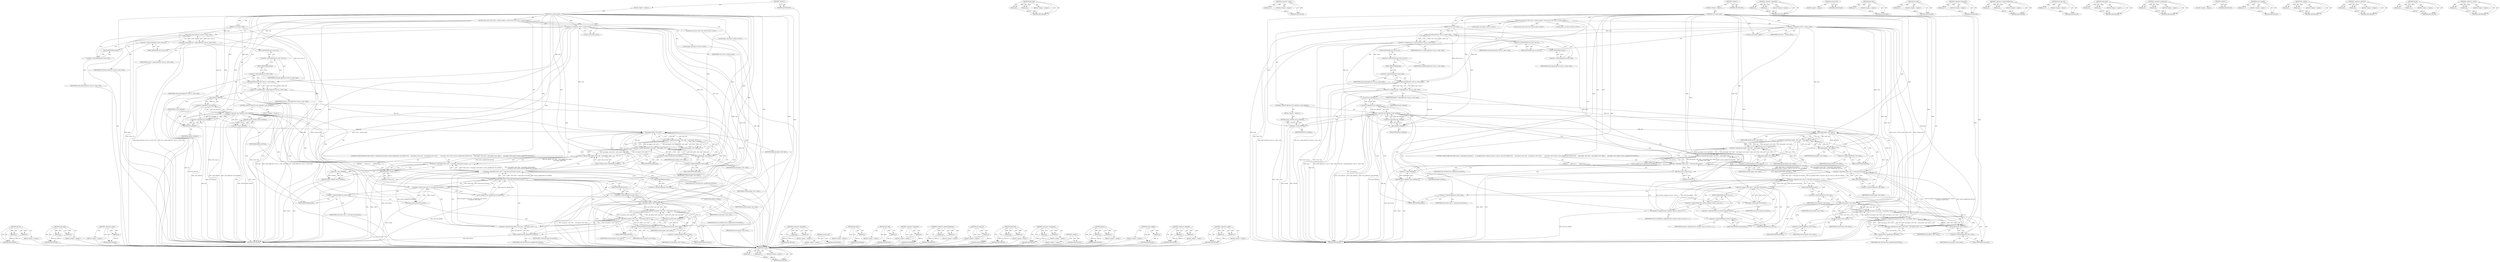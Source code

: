 digraph "&lt;operator&gt;.equals" {
vulnerable_192 [label=<(METHOD,uid_eq)>];
vulnerable_193 [label=<(PARAM,p1)>];
vulnerable_194 [label=<(PARAM,p2)>];
vulnerable_195 [label=<(BLOCK,&lt;empty&gt;,&lt;empty&gt;)>];
vulnerable_196 [label=<(METHOD_RETURN,ANY)>];
vulnerable_148 [label=<(METHOD,make_kgid)>];
vulnerable_149 [label=<(PARAM,p1)>];
vulnerable_150 [label=<(PARAM,p2)>];
vulnerable_151 [label=<(BLOCK,&lt;empty&gt;,&lt;empty&gt;)>];
vulnerable_152 [label=<(METHOD_RETURN,ANY)>];
vulnerable_170 [label=<(METHOD,&lt;operator&gt;.minus)>];
vulnerable_171 [label=<(PARAM,p1)>];
vulnerable_172 [label=<(BLOCK,&lt;empty&gt;,&lt;empty&gt;)>];
vulnerable_173 [label=<(METHOD_RETURN,ANY)>];
vulnerable_6 [label=<(METHOD,&lt;global&gt;)<SUB>1</SUB>>];
vulnerable_7 [label=<(BLOCK,&lt;empty&gt;,&lt;empty&gt;)<SUB>1</SUB>>];
vulnerable_8 [label=<(METHOD,scm_check_creds)<SUB>1</SUB>>];
vulnerable_9 [label=<(PARAM,struct ucred *creds)<SUB>1</SUB>>];
vulnerable_10 [label=<(BLOCK,{
	const struct cred *cred = current_cred();
	k...,{
	const struct cred *cred = current_cred();
	k...)<SUB>2</SUB>>];
vulnerable_11 [label="<(LOCAL,const struct cred* cred: cred*)<SUB>3</SUB>>"];
vulnerable_12 [label=<(&lt;operator&gt;.assignment,*cred = current_cred())<SUB>3</SUB>>];
vulnerable_13 [label=<(IDENTIFIER,cred,*cred = current_cred())<SUB>3</SUB>>];
vulnerable_14 [label=<(current_cred,current_cred())<SUB>3</SUB>>];
vulnerable_15 [label="<(LOCAL,kuid_t uid: kuid_t)<SUB>4</SUB>>"];
vulnerable_16 [label=<(&lt;operator&gt;.assignment,uid = make_kuid(cred-&gt;user_ns, creds-&gt;uid))<SUB>4</SUB>>];
vulnerable_17 [label=<(IDENTIFIER,uid,uid = make_kuid(cred-&gt;user_ns, creds-&gt;uid))<SUB>4</SUB>>];
vulnerable_18 [label=<(make_kuid,make_kuid(cred-&gt;user_ns, creds-&gt;uid))<SUB>4</SUB>>];
vulnerable_19 [label=<(&lt;operator&gt;.indirectFieldAccess,cred-&gt;user_ns)<SUB>4</SUB>>];
vulnerable_20 [label=<(IDENTIFIER,cred,make_kuid(cred-&gt;user_ns, creds-&gt;uid))<SUB>4</SUB>>];
vulnerable_21 [label=<(FIELD_IDENTIFIER,user_ns,user_ns)<SUB>4</SUB>>];
vulnerable_22 [label=<(&lt;operator&gt;.indirectFieldAccess,creds-&gt;uid)<SUB>4</SUB>>];
vulnerable_23 [label=<(IDENTIFIER,creds,make_kuid(cred-&gt;user_ns, creds-&gt;uid))<SUB>4</SUB>>];
vulnerable_24 [label=<(FIELD_IDENTIFIER,uid,uid)<SUB>4</SUB>>];
vulnerable_25 [label="<(LOCAL,kgid_t gid: kgid_t)<SUB>5</SUB>>"];
vulnerable_26 [label=<(&lt;operator&gt;.assignment,gid = make_kgid(cred-&gt;user_ns, creds-&gt;gid))<SUB>5</SUB>>];
vulnerable_27 [label=<(IDENTIFIER,gid,gid = make_kgid(cred-&gt;user_ns, creds-&gt;gid))<SUB>5</SUB>>];
vulnerable_28 [label=<(make_kgid,make_kgid(cred-&gt;user_ns, creds-&gt;gid))<SUB>5</SUB>>];
vulnerable_29 [label=<(&lt;operator&gt;.indirectFieldAccess,cred-&gt;user_ns)<SUB>5</SUB>>];
vulnerable_30 [label=<(IDENTIFIER,cred,make_kgid(cred-&gt;user_ns, creds-&gt;gid))<SUB>5</SUB>>];
vulnerable_31 [label=<(FIELD_IDENTIFIER,user_ns,user_ns)<SUB>5</SUB>>];
vulnerable_32 [label=<(&lt;operator&gt;.indirectFieldAccess,creds-&gt;gid)<SUB>5</SUB>>];
vulnerable_33 [label=<(IDENTIFIER,creds,make_kgid(cred-&gt;user_ns, creds-&gt;gid))<SUB>5</SUB>>];
vulnerable_34 [label=<(FIELD_IDENTIFIER,gid,gid)<SUB>5</SUB>>];
vulnerable_35 [label=<(CONTROL_STRUCTURE,IF,if (!uid_valid(uid) || !gid_valid(gid)))<SUB>7</SUB>>];
vulnerable_36 [label=<(&lt;operator&gt;.logicalOr,!uid_valid(uid) || !gid_valid(gid))<SUB>7</SUB>>];
vulnerable_37 [label=<(&lt;operator&gt;.logicalNot,!uid_valid(uid))<SUB>7</SUB>>];
vulnerable_38 [label=<(uid_valid,uid_valid(uid))<SUB>7</SUB>>];
vulnerable_39 [label=<(IDENTIFIER,uid,uid_valid(uid))<SUB>7</SUB>>];
vulnerable_40 [label=<(&lt;operator&gt;.logicalNot,!gid_valid(gid))<SUB>7</SUB>>];
vulnerable_41 [label=<(gid_valid,gid_valid(gid))<SUB>7</SUB>>];
vulnerable_42 [label=<(IDENTIFIER,gid,gid_valid(gid))<SUB>7</SUB>>];
vulnerable_43 [label=<(BLOCK,&lt;empty&gt;,&lt;empty&gt;)<SUB>8</SUB>>];
vulnerable_44 [label=<(RETURN,return -EINVAL;,return -EINVAL;)<SUB>8</SUB>>];
vulnerable_45 [label=<(&lt;operator&gt;.minus,-EINVAL)<SUB>8</SUB>>];
vulnerable_46 [label=<(IDENTIFIER,EINVAL,-EINVAL)<SUB>8</SUB>>];
vulnerable_47 [label=<(CONTROL_STRUCTURE,IF,if ((creds-&gt;pid == task_tgid_vnr(current) || nsown_capable(CAP_SYS_ADMIN)) &amp;&amp;
 	    ((uid_eq(uid, cred-&gt;uid)   || uid_eq(uid, cred-&gt;euid) ||
 	      uid_eq(uid, cred-&gt;suid)) || nsown_capable(CAP_SETUID)) &amp;&amp;
 	    ((gid_eq(gid, cred-&gt;gid)   || gid_eq(gid, cred-&gt;egid) ||
	      gid_eq(gid, cred-&gt;sgid)) || nsown_capable(CAP_SETGID))))<SUB>10</SUB>>];
vulnerable_48 [label=<(&lt;operator&gt;.logicalAnd,(creds-&gt;pid == task_tgid_vnr(current) || nsown_...)<SUB>10</SUB>>];
vulnerable_49 [label=<(&lt;operator&gt;.logicalAnd,(creds-&gt;pid == task_tgid_vnr(current) || nsown_...)<SUB>10</SUB>>];
vulnerable_50 [label=<(&lt;operator&gt;.logicalOr,creds-&gt;pid == task_tgid_vnr(current) || nsown_c...)<SUB>10</SUB>>];
vulnerable_51 [label=<(&lt;operator&gt;.equals,creds-&gt;pid == task_tgid_vnr(current))<SUB>10</SUB>>];
vulnerable_52 [label=<(&lt;operator&gt;.indirectFieldAccess,creds-&gt;pid)<SUB>10</SUB>>];
vulnerable_53 [label=<(IDENTIFIER,creds,creds-&gt;pid == task_tgid_vnr(current))<SUB>10</SUB>>];
vulnerable_54 [label=<(FIELD_IDENTIFIER,pid,pid)<SUB>10</SUB>>];
vulnerable_55 [label=<(task_tgid_vnr,task_tgid_vnr(current))<SUB>10</SUB>>];
vulnerable_56 [label=<(IDENTIFIER,current,task_tgid_vnr(current))<SUB>10</SUB>>];
vulnerable_57 [label=<(nsown_capable,nsown_capable(CAP_SYS_ADMIN))<SUB>10</SUB>>];
vulnerable_58 [label=<(IDENTIFIER,CAP_SYS_ADMIN,nsown_capable(CAP_SYS_ADMIN))<SUB>10</SUB>>];
vulnerable_59 [label=<(&lt;operator&gt;.logicalOr,(uid_eq(uid, cred-&gt;uid)   || uid_eq(uid, cred-&gt;...)<SUB>11</SUB>>];
vulnerable_60 [label=<(&lt;operator&gt;.logicalOr,uid_eq(uid, cred-&gt;uid)   || uid_eq(uid, cred-&gt;e...)<SUB>11</SUB>>];
vulnerable_61 [label=<(&lt;operator&gt;.logicalOr,uid_eq(uid, cred-&gt;uid)   || uid_eq(uid, cred-&gt;e...)<SUB>11</SUB>>];
vulnerable_62 [label=<(uid_eq,uid_eq(uid, cred-&gt;uid))<SUB>11</SUB>>];
vulnerable_63 [label=<(IDENTIFIER,uid,uid_eq(uid, cred-&gt;uid))<SUB>11</SUB>>];
vulnerable_64 [label=<(&lt;operator&gt;.indirectFieldAccess,cred-&gt;uid)<SUB>11</SUB>>];
vulnerable_65 [label=<(IDENTIFIER,cred,uid_eq(uid, cred-&gt;uid))<SUB>11</SUB>>];
vulnerable_66 [label=<(FIELD_IDENTIFIER,uid,uid)<SUB>11</SUB>>];
vulnerable_67 [label=<(uid_eq,uid_eq(uid, cred-&gt;euid))<SUB>11</SUB>>];
vulnerable_68 [label=<(IDENTIFIER,uid,uid_eq(uid, cred-&gt;euid))<SUB>11</SUB>>];
vulnerable_69 [label=<(&lt;operator&gt;.indirectFieldAccess,cred-&gt;euid)<SUB>11</SUB>>];
vulnerable_70 [label=<(IDENTIFIER,cred,uid_eq(uid, cred-&gt;euid))<SUB>11</SUB>>];
vulnerable_71 [label=<(FIELD_IDENTIFIER,euid,euid)<SUB>11</SUB>>];
vulnerable_72 [label=<(uid_eq,uid_eq(uid, cred-&gt;suid))<SUB>12</SUB>>];
vulnerable_73 [label=<(IDENTIFIER,uid,uid_eq(uid, cred-&gt;suid))<SUB>12</SUB>>];
vulnerable_74 [label=<(&lt;operator&gt;.indirectFieldAccess,cred-&gt;suid)<SUB>12</SUB>>];
vulnerable_75 [label=<(IDENTIFIER,cred,uid_eq(uid, cred-&gt;suid))<SUB>12</SUB>>];
vulnerable_76 [label=<(FIELD_IDENTIFIER,suid,suid)<SUB>12</SUB>>];
vulnerable_77 [label=<(nsown_capable,nsown_capable(CAP_SETUID))<SUB>12</SUB>>];
vulnerable_78 [label=<(IDENTIFIER,CAP_SETUID,nsown_capable(CAP_SETUID))<SUB>12</SUB>>];
vulnerable_79 [label=<(&lt;operator&gt;.logicalOr,(gid_eq(gid, cred-&gt;gid)   || gid_eq(gid, cred-&gt;...)<SUB>13</SUB>>];
vulnerable_80 [label=<(&lt;operator&gt;.logicalOr,gid_eq(gid, cred-&gt;gid)   || gid_eq(gid, cred-&gt;e...)<SUB>13</SUB>>];
vulnerable_81 [label=<(&lt;operator&gt;.logicalOr,gid_eq(gid, cred-&gt;gid)   || gid_eq(gid, cred-&gt;e...)<SUB>13</SUB>>];
vulnerable_82 [label=<(gid_eq,gid_eq(gid, cred-&gt;gid))<SUB>13</SUB>>];
vulnerable_83 [label=<(IDENTIFIER,gid,gid_eq(gid, cred-&gt;gid))<SUB>13</SUB>>];
vulnerable_84 [label=<(&lt;operator&gt;.indirectFieldAccess,cred-&gt;gid)<SUB>13</SUB>>];
vulnerable_85 [label=<(IDENTIFIER,cred,gid_eq(gid, cred-&gt;gid))<SUB>13</SUB>>];
vulnerable_86 [label=<(FIELD_IDENTIFIER,gid,gid)<SUB>13</SUB>>];
vulnerable_87 [label=<(gid_eq,gid_eq(gid, cred-&gt;egid))<SUB>13</SUB>>];
vulnerable_88 [label=<(IDENTIFIER,gid,gid_eq(gid, cred-&gt;egid))<SUB>13</SUB>>];
vulnerable_89 [label=<(&lt;operator&gt;.indirectFieldAccess,cred-&gt;egid)<SUB>13</SUB>>];
vulnerable_90 [label=<(IDENTIFIER,cred,gid_eq(gid, cred-&gt;egid))<SUB>13</SUB>>];
vulnerable_91 [label=<(FIELD_IDENTIFIER,egid,egid)<SUB>13</SUB>>];
vulnerable_92 [label=<(gid_eq,gid_eq(gid, cred-&gt;sgid))<SUB>14</SUB>>];
vulnerable_93 [label=<(IDENTIFIER,gid,gid_eq(gid, cred-&gt;sgid))<SUB>14</SUB>>];
vulnerable_94 [label=<(&lt;operator&gt;.indirectFieldAccess,cred-&gt;sgid)<SUB>14</SUB>>];
vulnerable_95 [label=<(IDENTIFIER,cred,gid_eq(gid, cred-&gt;sgid))<SUB>14</SUB>>];
vulnerable_96 [label=<(FIELD_IDENTIFIER,sgid,sgid)<SUB>14</SUB>>];
vulnerable_97 [label=<(nsown_capable,nsown_capable(CAP_SETGID))<SUB>14</SUB>>];
vulnerable_98 [label=<(IDENTIFIER,CAP_SETGID,nsown_capable(CAP_SETGID))<SUB>14</SUB>>];
vulnerable_99 [label=<(BLOCK,{
	       return 0;
	},{
	       return 0;
	})<SUB>14</SUB>>];
vulnerable_100 [label=<(RETURN,return 0;,return 0;)<SUB>15</SUB>>];
vulnerable_101 [label=<(LITERAL,0,return 0;)<SUB>15</SUB>>];
vulnerable_102 [label=<(RETURN,return -EPERM;,return -EPERM;)<SUB>17</SUB>>];
vulnerable_103 [label=<(&lt;operator&gt;.minus,-EPERM)<SUB>17</SUB>>];
vulnerable_104 [label=<(IDENTIFIER,EPERM,-EPERM)<SUB>17</SUB>>];
vulnerable_105 [label=<(METHOD_RETURN,int)<SUB>1</SUB>>];
vulnerable_107 [label=<(METHOD_RETURN,ANY)<SUB>1</SUB>>];
vulnerable_174 [label=<(METHOD,&lt;operator&gt;.logicalAnd)>];
vulnerable_175 [label=<(PARAM,p1)>];
vulnerable_176 [label=<(PARAM,p2)>];
vulnerable_177 [label=<(BLOCK,&lt;empty&gt;,&lt;empty&gt;)>];
vulnerable_178 [label=<(METHOD_RETURN,ANY)>];
vulnerable_135 [label=<(METHOD,current_cred)>];
vulnerable_136 [label=<(BLOCK,&lt;empty&gt;,&lt;empty&gt;)>];
vulnerable_137 [label=<(METHOD_RETURN,ANY)>];
vulnerable_166 [label=<(METHOD,gid_valid)>];
vulnerable_167 [label=<(PARAM,p1)>];
vulnerable_168 [label=<(BLOCK,&lt;empty&gt;,&lt;empty&gt;)>];
vulnerable_169 [label=<(METHOD_RETURN,ANY)>];
vulnerable_162 [label=<(METHOD,uid_valid)>];
vulnerable_163 [label=<(PARAM,p1)>];
vulnerable_164 [label=<(BLOCK,&lt;empty&gt;,&lt;empty&gt;)>];
vulnerable_165 [label=<(METHOD_RETURN,ANY)>];
vulnerable_158 [label=<(METHOD,&lt;operator&gt;.logicalNot)>];
vulnerable_159 [label=<(PARAM,p1)>];
vulnerable_160 [label=<(BLOCK,&lt;empty&gt;,&lt;empty&gt;)>];
vulnerable_161 [label=<(METHOD_RETURN,ANY)>];
vulnerable_143 [label=<(METHOD,&lt;operator&gt;.indirectFieldAccess)>];
vulnerable_144 [label=<(PARAM,p1)>];
vulnerable_145 [label=<(PARAM,p2)>];
vulnerable_146 [label=<(BLOCK,&lt;empty&gt;,&lt;empty&gt;)>];
vulnerable_147 [label=<(METHOD_RETURN,ANY)>];
vulnerable_184 [label=<(METHOD,task_tgid_vnr)>];
vulnerable_185 [label=<(PARAM,p1)>];
vulnerable_186 [label=<(BLOCK,&lt;empty&gt;,&lt;empty&gt;)>];
vulnerable_187 [label=<(METHOD_RETURN,ANY)>];
vulnerable_138 [label=<(METHOD,make_kuid)>];
vulnerable_139 [label=<(PARAM,p1)>];
vulnerable_140 [label=<(PARAM,p2)>];
vulnerable_141 [label=<(BLOCK,&lt;empty&gt;,&lt;empty&gt;)>];
vulnerable_142 [label=<(METHOD_RETURN,ANY)>];
vulnerable_130 [label=<(METHOD,&lt;operator&gt;.assignment)>];
vulnerable_131 [label=<(PARAM,p1)>];
vulnerable_132 [label=<(PARAM,p2)>];
vulnerable_133 [label=<(BLOCK,&lt;empty&gt;,&lt;empty&gt;)>];
vulnerable_134 [label=<(METHOD_RETURN,ANY)>];
vulnerable_124 [label=<(METHOD,&lt;global&gt;)<SUB>1</SUB>>];
vulnerable_125 [label=<(BLOCK,&lt;empty&gt;,&lt;empty&gt;)>];
vulnerable_126 [label=<(METHOD_RETURN,ANY)>];
vulnerable_197 [label=<(METHOD,gid_eq)>];
vulnerable_198 [label=<(PARAM,p1)>];
vulnerable_199 [label=<(PARAM,p2)>];
vulnerable_200 [label=<(BLOCK,&lt;empty&gt;,&lt;empty&gt;)>];
vulnerable_201 [label=<(METHOD_RETURN,ANY)>];
vulnerable_188 [label=<(METHOD,nsown_capable)>];
vulnerable_189 [label=<(PARAM,p1)>];
vulnerable_190 [label=<(BLOCK,&lt;empty&gt;,&lt;empty&gt;)>];
vulnerable_191 [label=<(METHOD_RETURN,ANY)>];
vulnerable_153 [label=<(METHOD,&lt;operator&gt;.logicalOr)>];
vulnerable_154 [label=<(PARAM,p1)>];
vulnerable_155 [label=<(PARAM,p2)>];
vulnerable_156 [label=<(BLOCK,&lt;empty&gt;,&lt;empty&gt;)>];
vulnerable_157 [label=<(METHOD_RETURN,ANY)>];
vulnerable_179 [label=<(METHOD,&lt;operator&gt;.equals)>];
vulnerable_180 [label=<(PARAM,p1)>];
vulnerable_181 [label=<(PARAM,p2)>];
vulnerable_182 [label=<(BLOCK,&lt;empty&gt;,&lt;empty&gt;)>];
vulnerable_183 [label=<(METHOD_RETURN,ANY)>];
fixed_200 [label=<(METHOD,uid_eq)>];
fixed_201 [label=<(PARAM,p1)>];
fixed_202 [label=<(PARAM,p2)>];
fixed_203 [label=<(BLOCK,&lt;empty&gt;,&lt;empty&gt;)>];
fixed_204 [label=<(METHOD_RETURN,ANY)>];
fixed_155 [label=<(METHOD,make_kgid)>];
fixed_156 [label=<(PARAM,p1)>];
fixed_157 [label=<(PARAM,p2)>];
fixed_158 [label=<(BLOCK,&lt;empty&gt;,&lt;empty&gt;)>];
fixed_159 [label=<(METHOD_RETURN,ANY)>];
fixed_177 [label=<(METHOD,&lt;operator&gt;.minus)>];
fixed_178 [label=<(PARAM,p1)>];
fixed_179 [label=<(BLOCK,&lt;empty&gt;,&lt;empty&gt;)>];
fixed_180 [label=<(METHOD_RETURN,ANY)>];
fixed_6 [label=<(METHOD,&lt;global&gt;)<SUB>1</SUB>>];
fixed_7 [label=<(BLOCK,&lt;empty&gt;,&lt;empty&gt;)<SUB>1</SUB>>];
fixed_8 [label=<(METHOD,scm_check_creds)<SUB>1</SUB>>];
fixed_9 [label=<(PARAM,struct ucred *creds)<SUB>1</SUB>>];
fixed_10 [label=<(BLOCK,{
	const struct cred *cred = current_cred();
	k...,{
	const struct cred *cred = current_cred();
	k...)<SUB>2</SUB>>];
fixed_11 [label="<(LOCAL,const struct cred* cred: cred*)<SUB>3</SUB>>"];
fixed_12 [label=<(&lt;operator&gt;.assignment,*cred = current_cred())<SUB>3</SUB>>];
fixed_13 [label=<(IDENTIFIER,cred,*cred = current_cred())<SUB>3</SUB>>];
fixed_14 [label=<(current_cred,current_cred())<SUB>3</SUB>>];
fixed_15 [label="<(LOCAL,kuid_t uid: kuid_t)<SUB>4</SUB>>"];
fixed_16 [label=<(&lt;operator&gt;.assignment,uid = make_kuid(cred-&gt;user_ns, creds-&gt;uid))<SUB>4</SUB>>];
fixed_17 [label=<(IDENTIFIER,uid,uid = make_kuid(cred-&gt;user_ns, creds-&gt;uid))<SUB>4</SUB>>];
fixed_18 [label=<(make_kuid,make_kuid(cred-&gt;user_ns, creds-&gt;uid))<SUB>4</SUB>>];
fixed_19 [label=<(&lt;operator&gt;.indirectFieldAccess,cred-&gt;user_ns)<SUB>4</SUB>>];
fixed_20 [label=<(IDENTIFIER,cred,make_kuid(cred-&gt;user_ns, creds-&gt;uid))<SUB>4</SUB>>];
fixed_21 [label=<(FIELD_IDENTIFIER,user_ns,user_ns)<SUB>4</SUB>>];
fixed_22 [label=<(&lt;operator&gt;.indirectFieldAccess,creds-&gt;uid)<SUB>4</SUB>>];
fixed_23 [label=<(IDENTIFIER,creds,make_kuid(cred-&gt;user_ns, creds-&gt;uid))<SUB>4</SUB>>];
fixed_24 [label=<(FIELD_IDENTIFIER,uid,uid)<SUB>4</SUB>>];
fixed_25 [label="<(LOCAL,kgid_t gid: kgid_t)<SUB>5</SUB>>"];
fixed_26 [label=<(&lt;operator&gt;.assignment,gid = make_kgid(cred-&gt;user_ns, creds-&gt;gid))<SUB>5</SUB>>];
fixed_27 [label=<(IDENTIFIER,gid,gid = make_kgid(cred-&gt;user_ns, creds-&gt;gid))<SUB>5</SUB>>];
fixed_28 [label=<(make_kgid,make_kgid(cred-&gt;user_ns, creds-&gt;gid))<SUB>5</SUB>>];
fixed_29 [label=<(&lt;operator&gt;.indirectFieldAccess,cred-&gt;user_ns)<SUB>5</SUB>>];
fixed_30 [label=<(IDENTIFIER,cred,make_kgid(cred-&gt;user_ns, creds-&gt;gid))<SUB>5</SUB>>];
fixed_31 [label=<(FIELD_IDENTIFIER,user_ns,user_ns)<SUB>5</SUB>>];
fixed_32 [label=<(&lt;operator&gt;.indirectFieldAccess,creds-&gt;gid)<SUB>5</SUB>>];
fixed_33 [label=<(IDENTIFIER,creds,make_kgid(cred-&gt;user_ns, creds-&gt;gid))<SUB>5</SUB>>];
fixed_34 [label=<(FIELD_IDENTIFIER,gid,gid)<SUB>5</SUB>>];
fixed_35 [label=<(CONTROL_STRUCTURE,IF,if (!uid_valid(uid) || !gid_valid(gid)))<SUB>7</SUB>>];
fixed_36 [label=<(&lt;operator&gt;.logicalOr,!uid_valid(uid) || !gid_valid(gid))<SUB>7</SUB>>];
fixed_37 [label=<(&lt;operator&gt;.logicalNot,!uid_valid(uid))<SUB>7</SUB>>];
fixed_38 [label=<(uid_valid,uid_valid(uid))<SUB>7</SUB>>];
fixed_39 [label=<(IDENTIFIER,uid,uid_valid(uid))<SUB>7</SUB>>];
fixed_40 [label=<(&lt;operator&gt;.logicalNot,!gid_valid(gid))<SUB>7</SUB>>];
fixed_41 [label=<(gid_valid,gid_valid(gid))<SUB>7</SUB>>];
fixed_42 [label=<(IDENTIFIER,gid,gid_valid(gid))<SUB>7</SUB>>];
fixed_43 [label=<(BLOCK,&lt;empty&gt;,&lt;empty&gt;)<SUB>8</SUB>>];
fixed_44 [label=<(RETURN,return -EINVAL;,return -EINVAL;)<SUB>8</SUB>>];
fixed_45 [label=<(&lt;operator&gt;.minus,-EINVAL)<SUB>8</SUB>>];
fixed_46 [label=<(IDENTIFIER,EINVAL,-EINVAL)<SUB>8</SUB>>];
fixed_47 [label=<(CONTROL_STRUCTURE,IF,if ((creds-&gt;pid == task_tgid_vnr(current) ||
	     ns_capable(current-&gt;nsproxy-&gt;pid_ns-&gt;user_ns, CAP_SYS_ADMIN)) &amp;&amp;
 	    ((uid_eq(uid, cred-&gt;uid)   || uid_eq(uid, cred-&gt;euid) ||
 	      uid_eq(uid, cred-&gt;suid)) || nsown_capable(CAP_SETUID)) &amp;&amp;
 	    ((gid_eq(gid, cred-&gt;gid)   || gid_eq(gid, cred-&gt;egid) ||
	      gid_eq(gid, cred-&gt;sgid)) || nsown_capable(CAP_SETGID))))<SUB>10</SUB>>];
fixed_48 [label=<(&lt;operator&gt;.logicalAnd,(creds-&gt;pid == task_tgid_vnr(current) ||
	     ...)<SUB>10</SUB>>];
fixed_49 [label=<(&lt;operator&gt;.logicalAnd,(creds-&gt;pid == task_tgid_vnr(current) ||
	     ...)<SUB>10</SUB>>];
fixed_50 [label=<(&lt;operator&gt;.logicalOr,creds-&gt;pid == task_tgid_vnr(current) ||
	     n...)<SUB>10</SUB>>];
fixed_51 [label=<(&lt;operator&gt;.equals,creds-&gt;pid == task_tgid_vnr(current))<SUB>10</SUB>>];
fixed_52 [label=<(&lt;operator&gt;.indirectFieldAccess,creds-&gt;pid)<SUB>10</SUB>>];
fixed_53 [label=<(IDENTIFIER,creds,creds-&gt;pid == task_tgid_vnr(current))<SUB>10</SUB>>];
fixed_54 [label=<(FIELD_IDENTIFIER,pid,pid)<SUB>10</SUB>>];
fixed_55 [label=<(task_tgid_vnr,task_tgid_vnr(current))<SUB>10</SUB>>];
fixed_56 [label=<(IDENTIFIER,current,task_tgid_vnr(current))<SUB>10</SUB>>];
fixed_57 [label=<(ns_capable,ns_capable(current-&gt;nsproxy-&gt;pid_ns-&gt;user_ns, C...)<SUB>11</SUB>>];
fixed_58 [label=<(&lt;operator&gt;.indirectFieldAccess,current-&gt;nsproxy-&gt;pid_ns-&gt;user_ns)<SUB>11</SUB>>];
fixed_59 [label=<(&lt;operator&gt;.indirectFieldAccess,current-&gt;nsproxy-&gt;pid_ns)<SUB>11</SUB>>];
fixed_60 [label=<(&lt;operator&gt;.indirectFieldAccess,current-&gt;nsproxy)<SUB>11</SUB>>];
fixed_61 [label=<(IDENTIFIER,current,ns_capable(current-&gt;nsproxy-&gt;pid_ns-&gt;user_ns, C...)<SUB>11</SUB>>];
fixed_62 [label=<(FIELD_IDENTIFIER,nsproxy,nsproxy)<SUB>11</SUB>>];
fixed_63 [label=<(FIELD_IDENTIFIER,pid_ns,pid_ns)<SUB>11</SUB>>];
fixed_64 [label=<(FIELD_IDENTIFIER,user_ns,user_ns)<SUB>11</SUB>>];
fixed_65 [label=<(IDENTIFIER,CAP_SYS_ADMIN,ns_capable(current-&gt;nsproxy-&gt;pid_ns-&gt;user_ns, C...)<SUB>11</SUB>>];
fixed_66 [label=<(&lt;operator&gt;.logicalOr,(uid_eq(uid, cred-&gt;uid)   || uid_eq(uid, cred-&gt;...)<SUB>12</SUB>>];
fixed_67 [label=<(&lt;operator&gt;.logicalOr,uid_eq(uid, cred-&gt;uid)   || uid_eq(uid, cred-&gt;e...)<SUB>12</SUB>>];
fixed_68 [label=<(&lt;operator&gt;.logicalOr,uid_eq(uid, cred-&gt;uid)   || uid_eq(uid, cred-&gt;e...)<SUB>12</SUB>>];
fixed_69 [label=<(uid_eq,uid_eq(uid, cred-&gt;uid))<SUB>12</SUB>>];
fixed_70 [label=<(IDENTIFIER,uid,uid_eq(uid, cred-&gt;uid))<SUB>12</SUB>>];
fixed_71 [label=<(&lt;operator&gt;.indirectFieldAccess,cred-&gt;uid)<SUB>12</SUB>>];
fixed_72 [label=<(IDENTIFIER,cred,uid_eq(uid, cred-&gt;uid))<SUB>12</SUB>>];
fixed_73 [label=<(FIELD_IDENTIFIER,uid,uid)<SUB>12</SUB>>];
fixed_74 [label=<(uid_eq,uid_eq(uid, cred-&gt;euid))<SUB>12</SUB>>];
fixed_75 [label=<(IDENTIFIER,uid,uid_eq(uid, cred-&gt;euid))<SUB>12</SUB>>];
fixed_76 [label=<(&lt;operator&gt;.indirectFieldAccess,cred-&gt;euid)<SUB>12</SUB>>];
fixed_77 [label=<(IDENTIFIER,cred,uid_eq(uid, cred-&gt;euid))<SUB>12</SUB>>];
fixed_78 [label=<(FIELD_IDENTIFIER,euid,euid)<SUB>12</SUB>>];
fixed_79 [label=<(uid_eq,uid_eq(uid, cred-&gt;suid))<SUB>13</SUB>>];
fixed_80 [label=<(IDENTIFIER,uid,uid_eq(uid, cred-&gt;suid))<SUB>13</SUB>>];
fixed_81 [label=<(&lt;operator&gt;.indirectFieldAccess,cred-&gt;suid)<SUB>13</SUB>>];
fixed_82 [label=<(IDENTIFIER,cred,uid_eq(uid, cred-&gt;suid))<SUB>13</SUB>>];
fixed_83 [label=<(FIELD_IDENTIFIER,suid,suid)<SUB>13</SUB>>];
fixed_84 [label=<(nsown_capable,nsown_capable(CAP_SETUID))<SUB>13</SUB>>];
fixed_85 [label=<(IDENTIFIER,CAP_SETUID,nsown_capable(CAP_SETUID))<SUB>13</SUB>>];
fixed_86 [label=<(&lt;operator&gt;.logicalOr,(gid_eq(gid, cred-&gt;gid)   || gid_eq(gid, cred-&gt;...)<SUB>14</SUB>>];
fixed_87 [label=<(&lt;operator&gt;.logicalOr,gid_eq(gid, cred-&gt;gid)   || gid_eq(gid, cred-&gt;e...)<SUB>14</SUB>>];
fixed_88 [label=<(&lt;operator&gt;.logicalOr,gid_eq(gid, cred-&gt;gid)   || gid_eq(gid, cred-&gt;e...)<SUB>14</SUB>>];
fixed_89 [label=<(gid_eq,gid_eq(gid, cred-&gt;gid))<SUB>14</SUB>>];
fixed_90 [label=<(IDENTIFIER,gid,gid_eq(gid, cred-&gt;gid))<SUB>14</SUB>>];
fixed_91 [label=<(&lt;operator&gt;.indirectFieldAccess,cred-&gt;gid)<SUB>14</SUB>>];
fixed_92 [label=<(IDENTIFIER,cred,gid_eq(gid, cred-&gt;gid))<SUB>14</SUB>>];
fixed_93 [label=<(FIELD_IDENTIFIER,gid,gid)<SUB>14</SUB>>];
fixed_94 [label=<(gid_eq,gid_eq(gid, cred-&gt;egid))<SUB>14</SUB>>];
fixed_95 [label=<(IDENTIFIER,gid,gid_eq(gid, cred-&gt;egid))<SUB>14</SUB>>];
fixed_96 [label=<(&lt;operator&gt;.indirectFieldAccess,cred-&gt;egid)<SUB>14</SUB>>];
fixed_97 [label=<(IDENTIFIER,cred,gid_eq(gid, cred-&gt;egid))<SUB>14</SUB>>];
fixed_98 [label=<(FIELD_IDENTIFIER,egid,egid)<SUB>14</SUB>>];
fixed_99 [label=<(gid_eq,gid_eq(gid, cred-&gt;sgid))<SUB>15</SUB>>];
fixed_100 [label=<(IDENTIFIER,gid,gid_eq(gid, cred-&gt;sgid))<SUB>15</SUB>>];
fixed_101 [label=<(&lt;operator&gt;.indirectFieldAccess,cred-&gt;sgid)<SUB>15</SUB>>];
fixed_102 [label=<(IDENTIFIER,cred,gid_eq(gid, cred-&gt;sgid))<SUB>15</SUB>>];
fixed_103 [label=<(FIELD_IDENTIFIER,sgid,sgid)<SUB>15</SUB>>];
fixed_104 [label=<(nsown_capable,nsown_capable(CAP_SETGID))<SUB>15</SUB>>];
fixed_105 [label=<(IDENTIFIER,CAP_SETGID,nsown_capable(CAP_SETGID))<SUB>15</SUB>>];
fixed_106 [label=<(BLOCK,{
	       return 0;
	},{
	       return 0;
	})<SUB>15</SUB>>];
fixed_107 [label=<(RETURN,return 0;,return 0;)<SUB>16</SUB>>];
fixed_108 [label=<(LITERAL,0,return 0;)<SUB>16</SUB>>];
fixed_109 [label=<(RETURN,return -EPERM;,return -EPERM;)<SUB>18</SUB>>];
fixed_110 [label=<(&lt;operator&gt;.minus,-EPERM)<SUB>18</SUB>>];
fixed_111 [label=<(IDENTIFIER,EPERM,-EPERM)<SUB>18</SUB>>];
fixed_112 [label=<(METHOD_RETURN,int)<SUB>1</SUB>>];
fixed_114 [label=<(METHOD_RETURN,ANY)<SUB>1</SUB>>];
fixed_181 [label=<(METHOD,&lt;operator&gt;.logicalAnd)>];
fixed_182 [label=<(PARAM,p1)>];
fixed_183 [label=<(PARAM,p2)>];
fixed_184 [label=<(BLOCK,&lt;empty&gt;,&lt;empty&gt;)>];
fixed_185 [label=<(METHOD_RETURN,ANY)>];
fixed_142 [label=<(METHOD,current_cred)>];
fixed_143 [label=<(BLOCK,&lt;empty&gt;,&lt;empty&gt;)>];
fixed_144 [label=<(METHOD_RETURN,ANY)>];
fixed_173 [label=<(METHOD,gid_valid)>];
fixed_174 [label=<(PARAM,p1)>];
fixed_175 [label=<(BLOCK,&lt;empty&gt;,&lt;empty&gt;)>];
fixed_176 [label=<(METHOD_RETURN,ANY)>];
fixed_169 [label=<(METHOD,uid_valid)>];
fixed_170 [label=<(PARAM,p1)>];
fixed_171 [label=<(BLOCK,&lt;empty&gt;,&lt;empty&gt;)>];
fixed_172 [label=<(METHOD_RETURN,ANY)>];
fixed_165 [label=<(METHOD,&lt;operator&gt;.logicalNot)>];
fixed_166 [label=<(PARAM,p1)>];
fixed_167 [label=<(BLOCK,&lt;empty&gt;,&lt;empty&gt;)>];
fixed_168 [label=<(METHOD_RETURN,ANY)>];
fixed_150 [label=<(METHOD,&lt;operator&gt;.indirectFieldAccess)>];
fixed_151 [label=<(PARAM,p1)>];
fixed_152 [label=<(PARAM,p2)>];
fixed_153 [label=<(BLOCK,&lt;empty&gt;,&lt;empty&gt;)>];
fixed_154 [label=<(METHOD_RETURN,ANY)>];
fixed_191 [label=<(METHOD,task_tgid_vnr)>];
fixed_192 [label=<(PARAM,p1)>];
fixed_193 [label=<(BLOCK,&lt;empty&gt;,&lt;empty&gt;)>];
fixed_194 [label=<(METHOD_RETURN,ANY)>];
fixed_145 [label=<(METHOD,make_kuid)>];
fixed_146 [label=<(PARAM,p1)>];
fixed_147 [label=<(PARAM,p2)>];
fixed_148 [label=<(BLOCK,&lt;empty&gt;,&lt;empty&gt;)>];
fixed_149 [label=<(METHOD_RETURN,ANY)>];
fixed_137 [label=<(METHOD,&lt;operator&gt;.assignment)>];
fixed_138 [label=<(PARAM,p1)>];
fixed_139 [label=<(PARAM,p2)>];
fixed_140 [label=<(BLOCK,&lt;empty&gt;,&lt;empty&gt;)>];
fixed_141 [label=<(METHOD_RETURN,ANY)>];
fixed_131 [label=<(METHOD,&lt;global&gt;)<SUB>1</SUB>>];
fixed_132 [label=<(BLOCK,&lt;empty&gt;,&lt;empty&gt;)>];
fixed_133 [label=<(METHOD_RETURN,ANY)>];
fixed_205 [label=<(METHOD,nsown_capable)>];
fixed_206 [label=<(PARAM,p1)>];
fixed_207 [label=<(BLOCK,&lt;empty&gt;,&lt;empty&gt;)>];
fixed_208 [label=<(METHOD_RETURN,ANY)>];
fixed_195 [label=<(METHOD,ns_capable)>];
fixed_196 [label=<(PARAM,p1)>];
fixed_197 [label=<(PARAM,p2)>];
fixed_198 [label=<(BLOCK,&lt;empty&gt;,&lt;empty&gt;)>];
fixed_199 [label=<(METHOD_RETURN,ANY)>];
fixed_160 [label=<(METHOD,&lt;operator&gt;.logicalOr)>];
fixed_161 [label=<(PARAM,p1)>];
fixed_162 [label=<(PARAM,p2)>];
fixed_163 [label=<(BLOCK,&lt;empty&gt;,&lt;empty&gt;)>];
fixed_164 [label=<(METHOD_RETURN,ANY)>];
fixed_209 [label=<(METHOD,gid_eq)>];
fixed_210 [label=<(PARAM,p1)>];
fixed_211 [label=<(PARAM,p2)>];
fixed_212 [label=<(BLOCK,&lt;empty&gt;,&lt;empty&gt;)>];
fixed_213 [label=<(METHOD_RETURN,ANY)>];
fixed_186 [label=<(METHOD,&lt;operator&gt;.equals)>];
fixed_187 [label=<(PARAM,p1)>];
fixed_188 [label=<(PARAM,p2)>];
fixed_189 [label=<(BLOCK,&lt;empty&gt;,&lt;empty&gt;)>];
fixed_190 [label=<(METHOD_RETURN,ANY)>];
vulnerable_192 -> vulnerable_193  [key=0, label="AST: "];
vulnerable_192 -> vulnerable_193  [key=1, label="DDG: "];
vulnerable_192 -> vulnerable_195  [key=0, label="AST: "];
vulnerable_192 -> vulnerable_194  [key=0, label="AST: "];
vulnerable_192 -> vulnerable_194  [key=1, label="DDG: "];
vulnerable_192 -> vulnerable_196  [key=0, label="AST: "];
vulnerable_192 -> vulnerable_196  [key=1, label="CFG: "];
vulnerable_193 -> vulnerable_196  [key=0, label="DDG: p1"];
vulnerable_194 -> vulnerable_196  [key=0, label="DDG: p2"];
vulnerable_195 -> fixed_200  [key=0];
vulnerable_196 -> fixed_200  [key=0];
vulnerable_148 -> vulnerable_149  [key=0, label="AST: "];
vulnerable_148 -> vulnerable_149  [key=1, label="DDG: "];
vulnerable_148 -> vulnerable_151  [key=0, label="AST: "];
vulnerable_148 -> vulnerable_150  [key=0, label="AST: "];
vulnerable_148 -> vulnerable_150  [key=1, label="DDG: "];
vulnerable_148 -> vulnerable_152  [key=0, label="AST: "];
vulnerable_148 -> vulnerable_152  [key=1, label="CFG: "];
vulnerable_149 -> vulnerable_152  [key=0, label="DDG: p1"];
vulnerable_150 -> vulnerable_152  [key=0, label="DDG: p2"];
vulnerable_151 -> fixed_200  [key=0];
vulnerable_152 -> fixed_200  [key=0];
vulnerable_170 -> vulnerable_171  [key=0, label="AST: "];
vulnerable_170 -> vulnerable_171  [key=1, label="DDG: "];
vulnerable_170 -> vulnerable_172  [key=0, label="AST: "];
vulnerable_170 -> vulnerable_173  [key=0, label="AST: "];
vulnerable_170 -> vulnerable_173  [key=1, label="CFG: "];
vulnerable_171 -> vulnerable_173  [key=0, label="DDG: p1"];
vulnerable_172 -> fixed_200  [key=0];
vulnerable_173 -> fixed_200  [key=0];
vulnerable_6 -> vulnerable_7  [key=0, label="AST: "];
vulnerable_6 -> vulnerable_107  [key=0, label="AST: "];
vulnerable_6 -> vulnerable_107  [key=1, label="CFG: "];
vulnerable_7 -> vulnerable_8  [key=0, label="AST: "];
vulnerable_8 -> vulnerable_9  [key=0, label="AST: "];
vulnerable_8 -> vulnerable_9  [key=1, label="DDG: "];
vulnerable_8 -> vulnerable_10  [key=0, label="AST: "];
vulnerable_8 -> vulnerable_105  [key=0, label="AST: "];
vulnerable_8 -> vulnerable_14  [key=0, label="CFG: "];
vulnerable_8 -> vulnerable_12  [key=0, label="DDG: "];
vulnerable_8 -> vulnerable_100  [key=0, label="DDG: "];
vulnerable_8 -> vulnerable_103  [key=0, label="DDG: "];
vulnerable_8 -> vulnerable_101  [key=0, label="DDG: "];
vulnerable_8 -> vulnerable_38  [key=0, label="DDG: "];
vulnerable_8 -> vulnerable_41  [key=0, label="DDG: "];
vulnerable_8 -> vulnerable_45  [key=0, label="DDG: "];
vulnerable_8 -> vulnerable_97  [key=0, label="DDG: "];
vulnerable_8 -> vulnerable_57  [key=0, label="DDG: "];
vulnerable_8 -> vulnerable_77  [key=0, label="DDG: "];
vulnerable_8 -> vulnerable_92  [key=0, label="DDG: "];
vulnerable_8 -> vulnerable_55  [key=0, label="DDG: "];
vulnerable_8 -> vulnerable_72  [key=0, label="DDG: "];
vulnerable_8 -> vulnerable_82  [key=0, label="DDG: "];
vulnerable_8 -> vulnerable_87  [key=0, label="DDG: "];
vulnerable_8 -> vulnerable_62  [key=0, label="DDG: "];
vulnerable_8 -> vulnerable_67  [key=0, label="DDG: "];
vulnerable_9 -> vulnerable_105  [key=0, label="DDG: creds"];
vulnerable_9 -> vulnerable_18  [key=0, label="DDG: creds"];
vulnerable_9 -> vulnerable_28  [key=0, label="DDG: creds"];
vulnerable_9 -> vulnerable_51  [key=0, label="DDG: creds"];
vulnerable_10 -> vulnerable_11  [key=0, label="AST: "];
vulnerable_10 -> vulnerable_12  [key=0, label="AST: "];
vulnerable_10 -> vulnerable_15  [key=0, label="AST: "];
vulnerable_10 -> vulnerable_16  [key=0, label="AST: "];
vulnerable_10 -> vulnerable_25  [key=0, label="AST: "];
vulnerable_10 -> vulnerable_26  [key=0, label="AST: "];
vulnerable_10 -> vulnerable_35  [key=0, label="AST: "];
vulnerable_10 -> vulnerable_47  [key=0, label="AST: "];
vulnerable_10 -> vulnerable_102  [key=0, label="AST: "];
vulnerable_11 -> fixed_200  [key=0];
vulnerable_12 -> vulnerable_13  [key=0, label="AST: "];
vulnerable_12 -> vulnerable_14  [key=0, label="AST: "];
vulnerable_12 -> vulnerable_21  [key=0, label="CFG: "];
vulnerable_12 -> vulnerable_105  [key=0, label="DDG: cred"];
vulnerable_12 -> vulnerable_105  [key=1, label="DDG: current_cred()"];
vulnerable_12 -> vulnerable_105  [key=2, label="DDG: *cred = current_cred()"];
vulnerable_12 -> vulnerable_18  [key=0, label="DDG: cred"];
vulnerable_12 -> vulnerable_28  [key=0, label="DDG: cred"];
vulnerable_12 -> vulnerable_92  [key=0, label="DDG: cred"];
vulnerable_12 -> vulnerable_72  [key=0, label="DDG: cred"];
vulnerable_12 -> vulnerable_82  [key=0, label="DDG: cred"];
vulnerable_12 -> vulnerable_87  [key=0, label="DDG: cred"];
vulnerable_12 -> vulnerable_62  [key=0, label="DDG: cred"];
vulnerable_12 -> vulnerable_67  [key=0, label="DDG: cred"];
vulnerable_13 -> fixed_200  [key=0];
vulnerable_14 -> vulnerable_12  [key=0, label="CFG: "];
vulnerable_15 -> fixed_200  [key=0];
vulnerable_16 -> vulnerable_17  [key=0, label="AST: "];
vulnerable_16 -> vulnerable_18  [key=0, label="AST: "];
vulnerable_16 -> vulnerable_31  [key=0, label="CFG: "];
vulnerable_16 -> vulnerable_105  [key=0, label="DDG: make_kuid(cred-&gt;user_ns, creds-&gt;uid)"];
vulnerable_16 -> vulnerable_105  [key=1, label="DDG: uid = make_kuid(cred-&gt;user_ns, creds-&gt;uid)"];
vulnerable_16 -> vulnerable_38  [key=0, label="DDG: uid"];
vulnerable_17 -> fixed_200  [key=0];
vulnerable_18 -> vulnerable_19  [key=0, label="AST: "];
vulnerable_18 -> vulnerable_22  [key=0, label="AST: "];
vulnerable_18 -> vulnerable_16  [key=0, label="CFG: "];
vulnerable_18 -> vulnerable_16  [key=1, label="DDG: cred-&gt;user_ns"];
vulnerable_18 -> vulnerable_16  [key=2, label="DDG: creds-&gt;uid"];
vulnerable_18 -> vulnerable_105  [key=0, label="DDG: creds-&gt;uid"];
vulnerable_18 -> vulnerable_28  [key=0, label="DDG: cred-&gt;user_ns"];
vulnerable_19 -> vulnerable_20  [key=0, label="AST: "];
vulnerable_19 -> vulnerable_21  [key=0, label="AST: "];
vulnerable_19 -> vulnerable_24  [key=0, label="CFG: "];
vulnerable_20 -> fixed_200  [key=0];
vulnerable_21 -> vulnerable_19  [key=0, label="CFG: "];
vulnerable_22 -> vulnerable_23  [key=0, label="AST: "];
vulnerable_22 -> vulnerable_24  [key=0, label="AST: "];
vulnerable_22 -> vulnerable_18  [key=0, label="CFG: "];
vulnerable_23 -> fixed_200  [key=0];
vulnerable_24 -> vulnerable_22  [key=0, label="CFG: "];
vulnerable_25 -> fixed_200  [key=0];
vulnerable_26 -> vulnerable_27  [key=0, label="AST: "];
vulnerable_26 -> vulnerable_28  [key=0, label="AST: "];
vulnerable_26 -> vulnerable_38  [key=0, label="CFG: "];
vulnerable_26 -> vulnerable_105  [key=0, label="DDG: gid"];
vulnerable_26 -> vulnerable_105  [key=1, label="DDG: make_kgid(cred-&gt;user_ns, creds-&gt;gid)"];
vulnerable_26 -> vulnerable_105  [key=2, label="DDG: gid = make_kgid(cred-&gt;user_ns, creds-&gt;gid)"];
vulnerable_26 -> vulnerable_41  [key=0, label="DDG: gid"];
vulnerable_26 -> vulnerable_82  [key=0, label="DDG: gid"];
vulnerable_27 -> fixed_200  [key=0];
vulnerable_28 -> vulnerable_29  [key=0, label="AST: "];
vulnerable_28 -> vulnerable_32  [key=0, label="AST: "];
vulnerable_28 -> vulnerable_26  [key=0, label="CFG: "];
vulnerable_28 -> vulnerable_26  [key=1, label="DDG: cred-&gt;user_ns"];
vulnerable_28 -> vulnerable_26  [key=2, label="DDG: creds-&gt;gid"];
vulnerable_28 -> vulnerable_105  [key=0, label="DDG: cred-&gt;user_ns"];
vulnerable_28 -> vulnerable_105  [key=1, label="DDG: creds-&gt;gid"];
vulnerable_29 -> vulnerable_30  [key=0, label="AST: "];
vulnerable_29 -> vulnerable_31  [key=0, label="AST: "];
vulnerable_29 -> vulnerable_34  [key=0, label="CFG: "];
vulnerable_30 -> fixed_200  [key=0];
vulnerable_31 -> vulnerable_29  [key=0, label="CFG: "];
vulnerable_32 -> vulnerable_33  [key=0, label="AST: "];
vulnerable_32 -> vulnerable_34  [key=0, label="AST: "];
vulnerable_32 -> vulnerable_28  [key=0, label="CFG: "];
vulnerable_33 -> fixed_200  [key=0];
vulnerable_34 -> vulnerable_32  [key=0, label="CFG: "];
vulnerable_35 -> vulnerable_36  [key=0, label="AST: "];
vulnerable_35 -> vulnerable_43  [key=0, label="AST: "];
vulnerable_36 -> vulnerable_37  [key=0, label="AST: "];
vulnerable_36 -> vulnerable_40  [key=0, label="AST: "];
vulnerable_36 -> vulnerable_45  [key=0, label="CFG: "];
vulnerable_36 -> vulnerable_45  [key=1, label="CDG: "];
vulnerable_36 -> vulnerable_54  [key=0, label="CFG: "];
vulnerable_36 -> vulnerable_54  [key=1, label="CDG: "];
vulnerable_36 -> vulnerable_105  [key=0, label="DDG: !uid_valid(uid)"];
vulnerable_36 -> vulnerable_105  [key=1, label="DDG: !gid_valid(gid)"];
vulnerable_36 -> vulnerable_105  [key=2, label="DDG: !uid_valid(uid) || !gid_valid(gid)"];
vulnerable_36 -> vulnerable_48  [key=0, label="CDG: "];
vulnerable_36 -> vulnerable_49  [key=0, label="CDG: "];
vulnerable_36 -> vulnerable_51  [key=0, label="CDG: "];
vulnerable_36 -> vulnerable_52  [key=0, label="CDG: "];
vulnerable_36 -> vulnerable_50  [key=0, label="CDG: "];
vulnerable_36 -> vulnerable_44  [key=0, label="CDG: "];
vulnerable_36 -> vulnerable_55  [key=0, label="CDG: "];
vulnerable_37 -> vulnerable_38  [key=0, label="AST: "];
vulnerable_37 -> vulnerable_36  [key=0, label="CFG: "];
vulnerable_37 -> vulnerable_36  [key=1, label="DDG: uid_valid(uid)"];
vulnerable_37 -> vulnerable_41  [key=0, label="CFG: "];
vulnerable_37 -> vulnerable_41  [key=1, label="CDG: "];
vulnerable_37 -> vulnerable_105  [key=0, label="DDG: uid_valid(uid)"];
vulnerable_37 -> vulnerable_40  [key=0, label="CDG: "];
vulnerable_38 -> vulnerable_39  [key=0, label="AST: "];
vulnerable_38 -> vulnerable_37  [key=0, label="CFG: "];
vulnerable_38 -> vulnerable_37  [key=1, label="DDG: uid"];
vulnerable_38 -> vulnerable_105  [key=0, label="DDG: uid"];
vulnerable_38 -> vulnerable_62  [key=0, label="DDG: uid"];
vulnerable_39 -> fixed_200  [key=0];
vulnerable_40 -> vulnerable_41  [key=0, label="AST: "];
vulnerable_40 -> vulnerable_36  [key=0, label="CFG: "];
vulnerable_40 -> vulnerable_36  [key=1, label="DDG: gid_valid(gid)"];
vulnerable_40 -> vulnerable_105  [key=0, label="DDG: gid_valid(gid)"];
vulnerable_41 -> vulnerable_42  [key=0, label="AST: "];
vulnerable_41 -> vulnerable_40  [key=0, label="CFG: "];
vulnerable_41 -> vulnerable_40  [key=1, label="DDG: gid"];
vulnerable_41 -> vulnerable_105  [key=0, label="DDG: gid"];
vulnerable_41 -> vulnerable_82  [key=0, label="DDG: gid"];
vulnerable_42 -> fixed_200  [key=0];
vulnerable_43 -> vulnerable_44  [key=0, label="AST: "];
vulnerable_44 -> vulnerable_45  [key=0, label="AST: "];
vulnerable_44 -> vulnerable_105  [key=0, label="CFG: "];
vulnerable_44 -> vulnerable_105  [key=1, label="DDG: &lt;RET&gt;"];
vulnerable_45 -> vulnerable_46  [key=0, label="AST: "];
vulnerable_45 -> vulnerable_44  [key=0, label="CFG: "];
vulnerable_45 -> vulnerable_44  [key=1, label="DDG: -EINVAL"];
vulnerable_45 -> vulnerable_105  [key=0, label="DDG: EINVAL"];
vulnerable_45 -> vulnerable_105  [key=1, label="DDG: -EINVAL"];
vulnerable_46 -> fixed_200  [key=0];
vulnerable_47 -> vulnerable_48  [key=0, label="AST: "];
vulnerable_47 -> vulnerable_99  [key=0, label="AST: "];
vulnerable_48 -> vulnerable_49  [key=0, label="AST: "];
vulnerable_48 -> vulnerable_79  [key=0, label="AST: "];
vulnerable_48 -> vulnerable_100  [key=0, label="CFG: "];
vulnerable_48 -> vulnerable_100  [key=1, label="CDG: "];
vulnerable_48 -> vulnerable_103  [key=0, label="CFG: "];
vulnerable_48 -> vulnerable_103  [key=1, label="CDG: "];
vulnerable_48 -> vulnerable_102  [key=0, label="CDG: "];
vulnerable_49 -> vulnerable_50  [key=0, label="AST: "];
vulnerable_49 -> vulnerable_59  [key=0, label="AST: "];
vulnerable_49 -> vulnerable_48  [key=0, label="CFG: "];
vulnerable_49 -> vulnerable_48  [key=1, label="DDG: creds-&gt;pid == task_tgid_vnr(current) || nsown_capable(CAP_SYS_ADMIN)"];
vulnerable_49 -> vulnerable_48  [key=2, label="DDG: (uid_eq(uid, cred-&gt;uid)   || uid_eq(uid, cred-&gt;euid) ||
 	      uid_eq(uid, cred-&gt;suid)) || nsown_capable(CAP_SETUID)"];
vulnerable_49 -> vulnerable_86  [key=0, label="CFG: "];
vulnerable_49 -> vulnerable_86  [key=1, label="CDG: "];
vulnerable_49 -> vulnerable_81  [key=0, label="CDG: "];
vulnerable_49 -> vulnerable_84  [key=0, label="CDG: "];
vulnerable_49 -> vulnerable_82  [key=0, label="CDG: "];
vulnerable_49 -> vulnerable_79  [key=0, label="CDG: "];
vulnerable_49 -> vulnerable_80  [key=0, label="CDG: "];
vulnerable_50 -> vulnerable_51  [key=0, label="AST: "];
vulnerable_50 -> vulnerable_57  [key=0, label="AST: "];
vulnerable_50 -> vulnerable_49  [key=0, label="CFG: "];
vulnerable_50 -> vulnerable_49  [key=1, label="DDG: creds-&gt;pid == task_tgid_vnr(current)"];
vulnerable_50 -> vulnerable_49  [key=2, label="DDG: nsown_capable(CAP_SYS_ADMIN)"];
vulnerable_50 -> vulnerable_66  [key=0, label="CFG: "];
vulnerable_50 -> vulnerable_66  [key=1, label="CDG: "];
vulnerable_50 -> vulnerable_60  [key=0, label="CDG: "];
vulnerable_50 -> vulnerable_64  [key=0, label="CDG: "];
vulnerable_50 -> vulnerable_59  [key=0, label="CDG: "];
vulnerable_50 -> vulnerable_61  [key=0, label="CDG: "];
vulnerable_50 -> vulnerable_62  [key=0, label="CDG: "];
vulnerable_51 -> vulnerable_52  [key=0, label="AST: "];
vulnerable_51 -> vulnerable_55  [key=0, label="AST: "];
vulnerable_51 -> vulnerable_50  [key=0, label="CFG: "];
vulnerable_51 -> vulnerable_50  [key=1, label="DDG: creds-&gt;pid"];
vulnerable_51 -> vulnerable_50  [key=2, label="DDG: task_tgid_vnr(current)"];
vulnerable_51 -> vulnerable_57  [key=0, label="CFG: "];
vulnerable_51 -> vulnerable_57  [key=1, label="CDG: "];
vulnerable_52 -> vulnerable_53  [key=0, label="AST: "];
vulnerable_52 -> vulnerable_54  [key=0, label="AST: "];
vulnerable_52 -> vulnerable_55  [key=0, label="CFG: "];
vulnerable_53 -> fixed_200  [key=0];
vulnerable_54 -> vulnerable_52  [key=0, label="CFG: "];
vulnerable_55 -> vulnerable_56  [key=0, label="AST: "];
vulnerable_55 -> vulnerable_51  [key=0, label="CFG: "];
vulnerable_55 -> vulnerable_51  [key=1, label="DDG: current"];
vulnerable_55 -> vulnerable_105  [key=0, label="DDG: current"];
vulnerable_56 -> fixed_200  [key=0];
vulnerable_57 -> vulnerable_58  [key=0, label="AST: "];
vulnerable_57 -> vulnerable_50  [key=0, label="CFG: "];
vulnerable_57 -> vulnerable_50  [key=1, label="DDG: CAP_SYS_ADMIN"];
vulnerable_57 -> vulnerable_105  [key=0, label="DDG: CAP_SYS_ADMIN"];
vulnerable_58 -> fixed_200  [key=0];
vulnerable_59 -> vulnerable_60  [key=0, label="AST: "];
vulnerable_59 -> vulnerable_77  [key=0, label="AST: "];
vulnerable_59 -> vulnerable_49  [key=0, label="CFG: "];
vulnerable_59 -> vulnerable_49  [key=1, label="DDG: uid_eq(uid, cred-&gt;uid)   || uid_eq(uid, cred-&gt;euid) ||
 	      uid_eq(uid, cred-&gt;suid)"];
vulnerable_59 -> vulnerable_49  [key=2, label="DDG: nsown_capable(CAP_SETUID)"];
vulnerable_60 -> vulnerable_61  [key=0, label="AST: "];
vulnerable_60 -> vulnerable_72  [key=0, label="AST: "];
vulnerable_60 -> vulnerable_59  [key=0, label="CFG: "];
vulnerable_60 -> vulnerable_59  [key=1, label="DDG: uid_eq(uid, cred-&gt;uid)   || uid_eq(uid, cred-&gt;euid)"];
vulnerable_60 -> vulnerable_59  [key=2, label="DDG: uid_eq(uid, cred-&gt;suid)"];
vulnerable_60 -> vulnerable_77  [key=0, label="CFG: "];
vulnerable_60 -> vulnerable_77  [key=1, label="CDG: "];
vulnerable_61 -> vulnerable_62  [key=0, label="AST: "];
vulnerable_61 -> vulnerable_67  [key=0, label="AST: "];
vulnerable_61 -> vulnerable_60  [key=0, label="CFG: "];
vulnerable_61 -> vulnerable_60  [key=1, label="DDG: uid_eq(uid, cred-&gt;uid)"];
vulnerable_61 -> vulnerable_60  [key=2, label="DDG: uid_eq(uid, cred-&gt;euid)"];
vulnerable_61 -> vulnerable_76  [key=0, label="CFG: "];
vulnerable_61 -> vulnerable_76  [key=1, label="CDG: "];
vulnerable_61 -> vulnerable_72  [key=0, label="CDG: "];
vulnerable_61 -> vulnerable_74  [key=0, label="CDG: "];
vulnerable_62 -> vulnerable_63  [key=0, label="AST: "];
vulnerable_62 -> vulnerable_64  [key=0, label="AST: "];
vulnerable_62 -> vulnerable_61  [key=0, label="CFG: "];
vulnerable_62 -> vulnerable_61  [key=1, label="DDG: uid"];
vulnerable_62 -> vulnerable_61  [key=2, label="DDG: cred-&gt;uid"];
vulnerable_62 -> vulnerable_71  [key=0, label="CFG: "];
vulnerable_62 -> vulnerable_71  [key=1, label="CDG: "];
vulnerable_62 -> vulnerable_72  [key=0, label="DDG: uid"];
vulnerable_62 -> vulnerable_67  [key=0, label="DDG: uid"];
vulnerable_62 -> vulnerable_67  [key=1, label="CDG: "];
vulnerable_62 -> vulnerable_69  [key=0, label="CDG: "];
vulnerable_63 -> fixed_200  [key=0];
vulnerable_64 -> vulnerable_65  [key=0, label="AST: "];
vulnerable_64 -> vulnerable_66  [key=0, label="AST: "];
vulnerable_64 -> vulnerable_62  [key=0, label="CFG: "];
vulnerable_65 -> fixed_200  [key=0];
vulnerable_66 -> vulnerable_64  [key=0, label="CFG: "];
vulnerable_67 -> vulnerable_68  [key=0, label="AST: "];
vulnerable_67 -> vulnerable_69  [key=0, label="AST: "];
vulnerable_67 -> vulnerable_61  [key=0, label="CFG: "];
vulnerable_67 -> vulnerable_61  [key=1, label="DDG: uid"];
vulnerable_67 -> vulnerable_61  [key=2, label="DDG: cred-&gt;euid"];
vulnerable_67 -> vulnerable_72  [key=0, label="DDG: uid"];
vulnerable_68 -> fixed_200  [key=0];
vulnerable_69 -> vulnerable_70  [key=0, label="AST: "];
vulnerable_69 -> vulnerable_71  [key=0, label="AST: "];
vulnerable_69 -> vulnerable_67  [key=0, label="CFG: "];
vulnerable_70 -> fixed_200  [key=0];
vulnerable_71 -> vulnerable_69  [key=0, label="CFG: "];
vulnerable_72 -> vulnerable_73  [key=0, label="AST: "];
vulnerable_72 -> vulnerable_74  [key=0, label="AST: "];
vulnerable_72 -> vulnerable_60  [key=0, label="CFG: "];
vulnerable_72 -> vulnerable_60  [key=1, label="DDG: uid"];
vulnerable_72 -> vulnerable_60  [key=2, label="DDG: cred-&gt;suid"];
vulnerable_73 -> fixed_200  [key=0];
vulnerable_74 -> vulnerable_75  [key=0, label="AST: "];
vulnerable_74 -> vulnerable_76  [key=0, label="AST: "];
vulnerable_74 -> vulnerable_72  [key=0, label="CFG: "];
vulnerable_75 -> fixed_200  [key=0];
vulnerable_76 -> vulnerable_74  [key=0, label="CFG: "];
vulnerable_77 -> vulnerable_78  [key=0, label="AST: "];
vulnerable_77 -> vulnerable_59  [key=0, label="CFG: "];
vulnerable_77 -> vulnerable_59  [key=1, label="DDG: CAP_SETUID"];
vulnerable_77 -> vulnerable_105  [key=0, label="DDG: CAP_SETUID"];
vulnerable_78 -> fixed_200  [key=0];
vulnerable_79 -> vulnerable_80  [key=0, label="AST: "];
vulnerable_79 -> vulnerable_97  [key=0, label="AST: "];
vulnerable_79 -> vulnerable_48  [key=0, label="CFG: "];
vulnerable_79 -> vulnerable_48  [key=1, label="DDG: gid_eq(gid, cred-&gt;gid)   || gid_eq(gid, cred-&gt;egid) ||
	      gid_eq(gid, cred-&gt;sgid)"];
vulnerable_79 -> vulnerable_48  [key=2, label="DDG: nsown_capable(CAP_SETGID)"];
vulnerable_80 -> vulnerable_81  [key=0, label="AST: "];
vulnerable_80 -> vulnerable_92  [key=0, label="AST: "];
vulnerable_80 -> vulnerable_79  [key=0, label="CFG: "];
vulnerable_80 -> vulnerable_79  [key=1, label="DDG: gid_eq(gid, cred-&gt;gid)   || gid_eq(gid, cred-&gt;egid)"];
vulnerable_80 -> vulnerable_79  [key=2, label="DDG: gid_eq(gid, cred-&gt;sgid)"];
vulnerable_80 -> vulnerable_97  [key=0, label="CFG: "];
vulnerable_80 -> vulnerable_97  [key=1, label="CDG: "];
vulnerable_81 -> vulnerable_82  [key=0, label="AST: "];
vulnerable_81 -> vulnerable_87  [key=0, label="AST: "];
vulnerable_81 -> vulnerable_80  [key=0, label="CFG: "];
vulnerable_81 -> vulnerable_80  [key=1, label="DDG: gid_eq(gid, cred-&gt;gid)"];
vulnerable_81 -> vulnerable_80  [key=2, label="DDG: gid_eq(gid, cred-&gt;egid)"];
vulnerable_81 -> vulnerable_96  [key=0, label="CFG: "];
vulnerable_81 -> vulnerable_96  [key=1, label="CDG: "];
vulnerable_81 -> vulnerable_94  [key=0, label="CDG: "];
vulnerable_81 -> vulnerable_92  [key=0, label="CDG: "];
vulnerable_82 -> vulnerable_83  [key=0, label="AST: "];
vulnerable_82 -> vulnerable_84  [key=0, label="AST: "];
vulnerable_82 -> vulnerable_81  [key=0, label="CFG: "];
vulnerable_82 -> vulnerable_81  [key=1, label="DDG: gid"];
vulnerable_82 -> vulnerable_81  [key=2, label="DDG: cred-&gt;gid"];
vulnerable_82 -> vulnerable_91  [key=0, label="CFG: "];
vulnerable_82 -> vulnerable_91  [key=1, label="CDG: "];
vulnerable_82 -> vulnerable_92  [key=0, label="DDG: gid"];
vulnerable_82 -> vulnerable_87  [key=0, label="DDG: gid"];
vulnerable_82 -> vulnerable_87  [key=1, label="CDG: "];
vulnerable_82 -> vulnerable_89  [key=0, label="CDG: "];
vulnerable_83 -> fixed_200  [key=0];
vulnerable_84 -> vulnerable_85  [key=0, label="AST: "];
vulnerable_84 -> vulnerable_86  [key=0, label="AST: "];
vulnerable_84 -> vulnerable_82  [key=0, label="CFG: "];
vulnerable_85 -> fixed_200  [key=0];
vulnerable_86 -> vulnerable_84  [key=0, label="CFG: "];
vulnerable_87 -> vulnerable_88  [key=0, label="AST: "];
vulnerable_87 -> vulnerable_89  [key=0, label="AST: "];
vulnerable_87 -> vulnerable_81  [key=0, label="CFG: "];
vulnerable_87 -> vulnerable_81  [key=1, label="DDG: gid"];
vulnerable_87 -> vulnerable_81  [key=2, label="DDG: cred-&gt;egid"];
vulnerable_87 -> vulnerable_92  [key=0, label="DDG: gid"];
vulnerable_88 -> fixed_200  [key=0];
vulnerable_89 -> vulnerable_90  [key=0, label="AST: "];
vulnerable_89 -> vulnerable_91  [key=0, label="AST: "];
vulnerable_89 -> vulnerable_87  [key=0, label="CFG: "];
vulnerable_90 -> fixed_200  [key=0];
vulnerable_91 -> vulnerable_89  [key=0, label="CFG: "];
vulnerable_92 -> vulnerable_93  [key=0, label="AST: "];
vulnerable_92 -> vulnerable_94  [key=0, label="AST: "];
vulnerable_92 -> vulnerable_80  [key=0, label="CFG: "];
vulnerable_92 -> vulnerable_80  [key=1, label="DDG: gid"];
vulnerable_92 -> vulnerable_80  [key=2, label="DDG: cred-&gt;sgid"];
vulnerable_93 -> fixed_200  [key=0];
vulnerable_94 -> vulnerable_95  [key=0, label="AST: "];
vulnerable_94 -> vulnerable_96  [key=0, label="AST: "];
vulnerable_94 -> vulnerable_92  [key=0, label="CFG: "];
vulnerable_95 -> fixed_200  [key=0];
vulnerable_96 -> vulnerable_94  [key=0, label="CFG: "];
vulnerable_97 -> vulnerable_98  [key=0, label="AST: "];
vulnerable_97 -> vulnerable_79  [key=0, label="CFG: "];
vulnerable_97 -> vulnerable_79  [key=1, label="DDG: CAP_SETGID"];
vulnerable_97 -> vulnerable_105  [key=0, label="DDG: CAP_SETGID"];
vulnerable_98 -> fixed_200  [key=0];
vulnerable_99 -> vulnerable_100  [key=0, label="AST: "];
vulnerable_100 -> vulnerable_101  [key=0, label="AST: "];
vulnerable_100 -> vulnerable_105  [key=0, label="CFG: "];
vulnerable_100 -> vulnerable_105  [key=1, label="DDG: &lt;RET&gt;"];
vulnerable_101 -> vulnerable_100  [key=0, label="DDG: 0"];
vulnerable_102 -> vulnerable_103  [key=0, label="AST: "];
vulnerable_102 -> vulnerable_105  [key=0, label="CFG: "];
vulnerable_102 -> vulnerable_105  [key=1, label="DDG: &lt;RET&gt;"];
vulnerable_103 -> vulnerable_104  [key=0, label="AST: "];
vulnerable_103 -> vulnerable_102  [key=0, label="CFG: "];
vulnerable_103 -> vulnerable_102  [key=1, label="DDG: -EPERM"];
vulnerable_104 -> fixed_200  [key=0];
vulnerable_105 -> fixed_200  [key=0];
vulnerable_107 -> fixed_200  [key=0];
vulnerable_174 -> vulnerable_175  [key=0, label="AST: "];
vulnerable_174 -> vulnerable_175  [key=1, label="DDG: "];
vulnerable_174 -> vulnerable_177  [key=0, label="AST: "];
vulnerable_174 -> vulnerable_176  [key=0, label="AST: "];
vulnerable_174 -> vulnerable_176  [key=1, label="DDG: "];
vulnerable_174 -> vulnerable_178  [key=0, label="AST: "];
vulnerable_174 -> vulnerable_178  [key=1, label="CFG: "];
vulnerable_175 -> vulnerable_178  [key=0, label="DDG: p1"];
vulnerable_176 -> vulnerable_178  [key=0, label="DDG: p2"];
vulnerable_177 -> fixed_200  [key=0];
vulnerable_178 -> fixed_200  [key=0];
vulnerable_135 -> vulnerable_136  [key=0, label="AST: "];
vulnerable_135 -> vulnerable_137  [key=0, label="AST: "];
vulnerable_135 -> vulnerable_137  [key=1, label="CFG: "];
vulnerable_136 -> fixed_200  [key=0];
vulnerable_137 -> fixed_200  [key=0];
vulnerable_166 -> vulnerable_167  [key=0, label="AST: "];
vulnerable_166 -> vulnerable_167  [key=1, label="DDG: "];
vulnerable_166 -> vulnerable_168  [key=0, label="AST: "];
vulnerable_166 -> vulnerable_169  [key=0, label="AST: "];
vulnerable_166 -> vulnerable_169  [key=1, label="CFG: "];
vulnerable_167 -> vulnerable_169  [key=0, label="DDG: p1"];
vulnerable_168 -> fixed_200  [key=0];
vulnerable_169 -> fixed_200  [key=0];
vulnerable_162 -> vulnerable_163  [key=0, label="AST: "];
vulnerable_162 -> vulnerable_163  [key=1, label="DDG: "];
vulnerable_162 -> vulnerable_164  [key=0, label="AST: "];
vulnerable_162 -> vulnerable_165  [key=0, label="AST: "];
vulnerable_162 -> vulnerable_165  [key=1, label="CFG: "];
vulnerable_163 -> vulnerable_165  [key=0, label="DDG: p1"];
vulnerable_164 -> fixed_200  [key=0];
vulnerable_165 -> fixed_200  [key=0];
vulnerable_158 -> vulnerable_159  [key=0, label="AST: "];
vulnerable_158 -> vulnerable_159  [key=1, label="DDG: "];
vulnerable_158 -> vulnerable_160  [key=0, label="AST: "];
vulnerable_158 -> vulnerable_161  [key=0, label="AST: "];
vulnerable_158 -> vulnerable_161  [key=1, label="CFG: "];
vulnerable_159 -> vulnerable_161  [key=0, label="DDG: p1"];
vulnerable_160 -> fixed_200  [key=0];
vulnerable_161 -> fixed_200  [key=0];
vulnerable_143 -> vulnerable_144  [key=0, label="AST: "];
vulnerable_143 -> vulnerable_144  [key=1, label="DDG: "];
vulnerable_143 -> vulnerable_146  [key=0, label="AST: "];
vulnerable_143 -> vulnerable_145  [key=0, label="AST: "];
vulnerable_143 -> vulnerable_145  [key=1, label="DDG: "];
vulnerable_143 -> vulnerable_147  [key=0, label="AST: "];
vulnerable_143 -> vulnerable_147  [key=1, label="CFG: "];
vulnerable_144 -> vulnerable_147  [key=0, label="DDG: p1"];
vulnerable_145 -> vulnerable_147  [key=0, label="DDG: p2"];
vulnerable_146 -> fixed_200  [key=0];
vulnerable_147 -> fixed_200  [key=0];
vulnerable_184 -> vulnerable_185  [key=0, label="AST: "];
vulnerable_184 -> vulnerable_185  [key=1, label="DDG: "];
vulnerable_184 -> vulnerable_186  [key=0, label="AST: "];
vulnerable_184 -> vulnerable_187  [key=0, label="AST: "];
vulnerable_184 -> vulnerable_187  [key=1, label="CFG: "];
vulnerable_185 -> vulnerable_187  [key=0, label="DDG: p1"];
vulnerable_186 -> fixed_200  [key=0];
vulnerable_187 -> fixed_200  [key=0];
vulnerable_138 -> vulnerable_139  [key=0, label="AST: "];
vulnerable_138 -> vulnerable_139  [key=1, label="DDG: "];
vulnerable_138 -> vulnerable_141  [key=0, label="AST: "];
vulnerable_138 -> vulnerable_140  [key=0, label="AST: "];
vulnerable_138 -> vulnerable_140  [key=1, label="DDG: "];
vulnerable_138 -> vulnerable_142  [key=0, label="AST: "];
vulnerable_138 -> vulnerable_142  [key=1, label="CFG: "];
vulnerable_139 -> vulnerable_142  [key=0, label="DDG: p1"];
vulnerable_140 -> vulnerable_142  [key=0, label="DDG: p2"];
vulnerable_141 -> fixed_200  [key=0];
vulnerable_142 -> fixed_200  [key=0];
vulnerable_130 -> vulnerable_131  [key=0, label="AST: "];
vulnerable_130 -> vulnerable_131  [key=1, label="DDG: "];
vulnerable_130 -> vulnerable_133  [key=0, label="AST: "];
vulnerable_130 -> vulnerable_132  [key=0, label="AST: "];
vulnerable_130 -> vulnerable_132  [key=1, label="DDG: "];
vulnerable_130 -> vulnerable_134  [key=0, label="AST: "];
vulnerable_130 -> vulnerable_134  [key=1, label="CFG: "];
vulnerable_131 -> vulnerable_134  [key=0, label="DDG: p1"];
vulnerable_132 -> vulnerable_134  [key=0, label="DDG: p2"];
vulnerable_133 -> fixed_200  [key=0];
vulnerable_134 -> fixed_200  [key=0];
vulnerable_124 -> vulnerable_125  [key=0, label="AST: "];
vulnerable_124 -> vulnerable_126  [key=0, label="AST: "];
vulnerable_124 -> vulnerable_126  [key=1, label="CFG: "];
vulnerable_125 -> fixed_200  [key=0];
vulnerable_126 -> fixed_200  [key=0];
vulnerable_197 -> vulnerable_198  [key=0, label="AST: "];
vulnerable_197 -> vulnerable_198  [key=1, label="DDG: "];
vulnerable_197 -> vulnerable_200  [key=0, label="AST: "];
vulnerable_197 -> vulnerable_199  [key=0, label="AST: "];
vulnerable_197 -> vulnerable_199  [key=1, label="DDG: "];
vulnerable_197 -> vulnerable_201  [key=0, label="AST: "];
vulnerable_197 -> vulnerable_201  [key=1, label="CFG: "];
vulnerable_198 -> vulnerable_201  [key=0, label="DDG: p1"];
vulnerable_199 -> vulnerable_201  [key=0, label="DDG: p2"];
vulnerable_200 -> fixed_200  [key=0];
vulnerable_201 -> fixed_200  [key=0];
vulnerable_188 -> vulnerable_189  [key=0, label="AST: "];
vulnerable_188 -> vulnerable_189  [key=1, label="DDG: "];
vulnerable_188 -> vulnerable_190  [key=0, label="AST: "];
vulnerable_188 -> vulnerable_191  [key=0, label="AST: "];
vulnerable_188 -> vulnerable_191  [key=1, label="CFG: "];
vulnerable_189 -> vulnerable_191  [key=0, label="DDG: p1"];
vulnerable_190 -> fixed_200  [key=0];
vulnerable_191 -> fixed_200  [key=0];
vulnerable_153 -> vulnerable_154  [key=0, label="AST: "];
vulnerable_153 -> vulnerable_154  [key=1, label="DDG: "];
vulnerable_153 -> vulnerable_156  [key=0, label="AST: "];
vulnerable_153 -> vulnerable_155  [key=0, label="AST: "];
vulnerable_153 -> vulnerable_155  [key=1, label="DDG: "];
vulnerable_153 -> vulnerable_157  [key=0, label="AST: "];
vulnerable_153 -> vulnerable_157  [key=1, label="CFG: "];
vulnerable_154 -> vulnerable_157  [key=0, label="DDG: p1"];
vulnerable_155 -> vulnerable_157  [key=0, label="DDG: p2"];
vulnerable_156 -> fixed_200  [key=0];
vulnerable_157 -> fixed_200  [key=0];
vulnerable_179 -> vulnerable_180  [key=0, label="AST: "];
vulnerable_179 -> vulnerable_180  [key=1, label="DDG: "];
vulnerable_179 -> vulnerable_182  [key=0, label="AST: "];
vulnerable_179 -> vulnerable_181  [key=0, label="AST: "];
vulnerable_179 -> vulnerable_181  [key=1, label="DDG: "];
vulnerable_179 -> vulnerable_183  [key=0, label="AST: "];
vulnerable_179 -> vulnerable_183  [key=1, label="CFG: "];
vulnerable_180 -> vulnerable_183  [key=0, label="DDG: p1"];
vulnerable_181 -> vulnerable_183  [key=0, label="DDG: p2"];
vulnerable_182 -> fixed_200  [key=0];
vulnerable_183 -> fixed_200  [key=0];
fixed_200 -> fixed_201  [key=0, label="AST: "];
fixed_200 -> fixed_201  [key=1, label="DDG: "];
fixed_200 -> fixed_203  [key=0, label="AST: "];
fixed_200 -> fixed_202  [key=0, label="AST: "];
fixed_200 -> fixed_202  [key=1, label="DDG: "];
fixed_200 -> fixed_204  [key=0, label="AST: "];
fixed_200 -> fixed_204  [key=1, label="CFG: "];
fixed_201 -> fixed_204  [key=0, label="DDG: p1"];
fixed_202 -> fixed_204  [key=0, label="DDG: p2"];
fixed_155 -> fixed_156  [key=0, label="AST: "];
fixed_155 -> fixed_156  [key=1, label="DDG: "];
fixed_155 -> fixed_158  [key=0, label="AST: "];
fixed_155 -> fixed_157  [key=0, label="AST: "];
fixed_155 -> fixed_157  [key=1, label="DDG: "];
fixed_155 -> fixed_159  [key=0, label="AST: "];
fixed_155 -> fixed_159  [key=1, label="CFG: "];
fixed_156 -> fixed_159  [key=0, label="DDG: p1"];
fixed_157 -> fixed_159  [key=0, label="DDG: p2"];
fixed_177 -> fixed_178  [key=0, label="AST: "];
fixed_177 -> fixed_178  [key=1, label="DDG: "];
fixed_177 -> fixed_179  [key=0, label="AST: "];
fixed_177 -> fixed_180  [key=0, label="AST: "];
fixed_177 -> fixed_180  [key=1, label="CFG: "];
fixed_178 -> fixed_180  [key=0, label="DDG: p1"];
fixed_6 -> fixed_7  [key=0, label="AST: "];
fixed_6 -> fixed_114  [key=0, label="AST: "];
fixed_6 -> fixed_114  [key=1, label="CFG: "];
fixed_7 -> fixed_8  [key=0, label="AST: "];
fixed_8 -> fixed_9  [key=0, label="AST: "];
fixed_8 -> fixed_9  [key=1, label="DDG: "];
fixed_8 -> fixed_10  [key=0, label="AST: "];
fixed_8 -> fixed_112  [key=0, label="AST: "];
fixed_8 -> fixed_14  [key=0, label="CFG: "];
fixed_8 -> fixed_12  [key=0, label="DDG: "];
fixed_8 -> fixed_107  [key=0, label="DDG: "];
fixed_8 -> fixed_110  [key=0, label="DDG: "];
fixed_8 -> fixed_108  [key=0, label="DDG: "];
fixed_8 -> fixed_38  [key=0, label="DDG: "];
fixed_8 -> fixed_41  [key=0, label="DDG: "];
fixed_8 -> fixed_45  [key=0, label="DDG: "];
fixed_8 -> fixed_104  [key=0, label="DDG: "];
fixed_8 -> fixed_57  [key=0, label="DDG: "];
fixed_8 -> fixed_84  [key=0, label="DDG: "];
fixed_8 -> fixed_99  [key=0, label="DDG: "];
fixed_8 -> fixed_55  [key=0, label="DDG: "];
fixed_8 -> fixed_79  [key=0, label="DDG: "];
fixed_8 -> fixed_89  [key=0, label="DDG: "];
fixed_8 -> fixed_94  [key=0, label="DDG: "];
fixed_8 -> fixed_69  [key=0, label="DDG: "];
fixed_8 -> fixed_74  [key=0, label="DDG: "];
fixed_9 -> fixed_112  [key=0, label="DDG: creds"];
fixed_9 -> fixed_18  [key=0, label="DDG: creds"];
fixed_9 -> fixed_28  [key=0, label="DDG: creds"];
fixed_9 -> fixed_51  [key=0, label="DDG: creds"];
fixed_10 -> fixed_11  [key=0, label="AST: "];
fixed_10 -> fixed_12  [key=0, label="AST: "];
fixed_10 -> fixed_15  [key=0, label="AST: "];
fixed_10 -> fixed_16  [key=0, label="AST: "];
fixed_10 -> fixed_25  [key=0, label="AST: "];
fixed_10 -> fixed_26  [key=0, label="AST: "];
fixed_10 -> fixed_35  [key=0, label="AST: "];
fixed_10 -> fixed_47  [key=0, label="AST: "];
fixed_10 -> fixed_109  [key=0, label="AST: "];
fixed_12 -> fixed_13  [key=0, label="AST: "];
fixed_12 -> fixed_14  [key=0, label="AST: "];
fixed_12 -> fixed_21  [key=0, label="CFG: "];
fixed_12 -> fixed_112  [key=0, label="DDG: cred"];
fixed_12 -> fixed_112  [key=1, label="DDG: current_cred()"];
fixed_12 -> fixed_112  [key=2, label="DDG: *cred = current_cred()"];
fixed_12 -> fixed_18  [key=0, label="DDG: cred"];
fixed_12 -> fixed_28  [key=0, label="DDG: cred"];
fixed_12 -> fixed_99  [key=0, label="DDG: cred"];
fixed_12 -> fixed_79  [key=0, label="DDG: cred"];
fixed_12 -> fixed_89  [key=0, label="DDG: cred"];
fixed_12 -> fixed_94  [key=0, label="DDG: cred"];
fixed_12 -> fixed_69  [key=0, label="DDG: cred"];
fixed_12 -> fixed_74  [key=0, label="DDG: cred"];
fixed_14 -> fixed_12  [key=0, label="CFG: "];
fixed_16 -> fixed_17  [key=0, label="AST: "];
fixed_16 -> fixed_18  [key=0, label="AST: "];
fixed_16 -> fixed_31  [key=0, label="CFG: "];
fixed_16 -> fixed_112  [key=0, label="DDG: make_kuid(cred-&gt;user_ns, creds-&gt;uid)"];
fixed_16 -> fixed_112  [key=1, label="DDG: uid = make_kuid(cred-&gt;user_ns, creds-&gt;uid)"];
fixed_16 -> fixed_38  [key=0, label="DDG: uid"];
fixed_18 -> fixed_19  [key=0, label="AST: "];
fixed_18 -> fixed_22  [key=0, label="AST: "];
fixed_18 -> fixed_16  [key=0, label="CFG: "];
fixed_18 -> fixed_16  [key=1, label="DDG: cred-&gt;user_ns"];
fixed_18 -> fixed_16  [key=2, label="DDG: creds-&gt;uid"];
fixed_18 -> fixed_112  [key=0, label="DDG: creds-&gt;uid"];
fixed_18 -> fixed_28  [key=0, label="DDG: cred-&gt;user_ns"];
fixed_19 -> fixed_20  [key=0, label="AST: "];
fixed_19 -> fixed_21  [key=0, label="AST: "];
fixed_19 -> fixed_24  [key=0, label="CFG: "];
fixed_21 -> fixed_19  [key=0, label="CFG: "];
fixed_22 -> fixed_23  [key=0, label="AST: "];
fixed_22 -> fixed_24  [key=0, label="AST: "];
fixed_22 -> fixed_18  [key=0, label="CFG: "];
fixed_24 -> fixed_22  [key=0, label="CFG: "];
fixed_26 -> fixed_27  [key=0, label="AST: "];
fixed_26 -> fixed_28  [key=0, label="AST: "];
fixed_26 -> fixed_38  [key=0, label="CFG: "];
fixed_26 -> fixed_112  [key=0, label="DDG: gid"];
fixed_26 -> fixed_112  [key=1, label="DDG: make_kgid(cred-&gt;user_ns, creds-&gt;gid)"];
fixed_26 -> fixed_112  [key=2, label="DDG: gid = make_kgid(cred-&gt;user_ns, creds-&gt;gid)"];
fixed_26 -> fixed_41  [key=0, label="DDG: gid"];
fixed_26 -> fixed_89  [key=0, label="DDG: gid"];
fixed_28 -> fixed_29  [key=0, label="AST: "];
fixed_28 -> fixed_32  [key=0, label="AST: "];
fixed_28 -> fixed_26  [key=0, label="CFG: "];
fixed_28 -> fixed_26  [key=1, label="DDG: cred-&gt;user_ns"];
fixed_28 -> fixed_26  [key=2, label="DDG: creds-&gt;gid"];
fixed_28 -> fixed_112  [key=0, label="DDG: cred-&gt;user_ns"];
fixed_28 -> fixed_112  [key=1, label="DDG: creds-&gt;gid"];
fixed_29 -> fixed_30  [key=0, label="AST: "];
fixed_29 -> fixed_31  [key=0, label="AST: "];
fixed_29 -> fixed_34  [key=0, label="CFG: "];
fixed_31 -> fixed_29  [key=0, label="CFG: "];
fixed_32 -> fixed_33  [key=0, label="AST: "];
fixed_32 -> fixed_34  [key=0, label="AST: "];
fixed_32 -> fixed_28  [key=0, label="CFG: "];
fixed_34 -> fixed_32  [key=0, label="CFG: "];
fixed_35 -> fixed_36  [key=0, label="AST: "];
fixed_35 -> fixed_43  [key=0, label="AST: "];
fixed_36 -> fixed_37  [key=0, label="AST: "];
fixed_36 -> fixed_40  [key=0, label="AST: "];
fixed_36 -> fixed_45  [key=0, label="CFG: "];
fixed_36 -> fixed_45  [key=1, label="CDG: "];
fixed_36 -> fixed_54  [key=0, label="CFG: "];
fixed_36 -> fixed_54  [key=1, label="CDG: "];
fixed_36 -> fixed_112  [key=0, label="DDG: !uid_valid(uid)"];
fixed_36 -> fixed_112  [key=1, label="DDG: !gid_valid(gid)"];
fixed_36 -> fixed_112  [key=2, label="DDG: !uid_valid(uid) || !gid_valid(gid)"];
fixed_36 -> fixed_48  [key=0, label="CDG: "];
fixed_36 -> fixed_49  [key=0, label="CDG: "];
fixed_36 -> fixed_51  [key=0, label="CDG: "];
fixed_36 -> fixed_52  [key=0, label="CDG: "];
fixed_36 -> fixed_50  [key=0, label="CDG: "];
fixed_36 -> fixed_44  [key=0, label="CDG: "];
fixed_36 -> fixed_55  [key=0, label="CDG: "];
fixed_37 -> fixed_38  [key=0, label="AST: "];
fixed_37 -> fixed_36  [key=0, label="CFG: "];
fixed_37 -> fixed_36  [key=1, label="DDG: uid_valid(uid)"];
fixed_37 -> fixed_41  [key=0, label="CFG: "];
fixed_37 -> fixed_41  [key=1, label="CDG: "];
fixed_37 -> fixed_112  [key=0, label="DDG: uid_valid(uid)"];
fixed_37 -> fixed_40  [key=0, label="CDG: "];
fixed_38 -> fixed_39  [key=0, label="AST: "];
fixed_38 -> fixed_37  [key=0, label="CFG: "];
fixed_38 -> fixed_37  [key=1, label="DDG: uid"];
fixed_38 -> fixed_112  [key=0, label="DDG: uid"];
fixed_38 -> fixed_69  [key=0, label="DDG: uid"];
fixed_40 -> fixed_41  [key=0, label="AST: "];
fixed_40 -> fixed_36  [key=0, label="CFG: "];
fixed_40 -> fixed_36  [key=1, label="DDG: gid_valid(gid)"];
fixed_40 -> fixed_112  [key=0, label="DDG: gid_valid(gid)"];
fixed_41 -> fixed_42  [key=0, label="AST: "];
fixed_41 -> fixed_40  [key=0, label="CFG: "];
fixed_41 -> fixed_40  [key=1, label="DDG: gid"];
fixed_41 -> fixed_112  [key=0, label="DDG: gid"];
fixed_41 -> fixed_89  [key=0, label="DDG: gid"];
fixed_43 -> fixed_44  [key=0, label="AST: "];
fixed_44 -> fixed_45  [key=0, label="AST: "];
fixed_44 -> fixed_112  [key=0, label="CFG: "];
fixed_44 -> fixed_112  [key=1, label="DDG: &lt;RET&gt;"];
fixed_45 -> fixed_46  [key=0, label="AST: "];
fixed_45 -> fixed_44  [key=0, label="CFG: "];
fixed_45 -> fixed_44  [key=1, label="DDG: -EINVAL"];
fixed_45 -> fixed_112  [key=0, label="DDG: EINVAL"];
fixed_45 -> fixed_112  [key=1, label="DDG: -EINVAL"];
fixed_47 -> fixed_48  [key=0, label="AST: "];
fixed_47 -> fixed_106  [key=0, label="AST: "];
fixed_48 -> fixed_49  [key=0, label="AST: "];
fixed_48 -> fixed_86  [key=0, label="AST: "];
fixed_48 -> fixed_107  [key=0, label="CFG: "];
fixed_48 -> fixed_107  [key=1, label="CDG: "];
fixed_48 -> fixed_110  [key=0, label="CFG: "];
fixed_48 -> fixed_110  [key=1, label="CDG: "];
fixed_48 -> fixed_109  [key=0, label="CDG: "];
fixed_49 -> fixed_50  [key=0, label="AST: "];
fixed_49 -> fixed_66  [key=0, label="AST: "];
fixed_49 -> fixed_48  [key=0, label="CFG: "];
fixed_49 -> fixed_48  [key=1, label="DDG: creds-&gt;pid == task_tgid_vnr(current) ||
	     ns_capable(current-&gt;nsproxy-&gt;pid_ns-&gt;user_ns, CAP_SYS_ADMIN)"];
fixed_49 -> fixed_48  [key=2, label="DDG: (uid_eq(uid, cred-&gt;uid)   || uid_eq(uid, cred-&gt;euid) ||
 	      uid_eq(uid, cred-&gt;suid)) || nsown_capable(CAP_SETUID)"];
fixed_49 -> fixed_93  [key=0, label="CFG: "];
fixed_49 -> fixed_93  [key=1, label="CDG: "];
fixed_49 -> fixed_89  [key=0, label="CDG: "];
fixed_49 -> fixed_87  [key=0, label="CDG: "];
fixed_49 -> fixed_91  [key=0, label="CDG: "];
fixed_49 -> fixed_88  [key=0, label="CDG: "];
fixed_49 -> fixed_86  [key=0, label="CDG: "];
fixed_50 -> fixed_51  [key=0, label="AST: "];
fixed_50 -> fixed_57  [key=0, label="AST: "];
fixed_50 -> fixed_49  [key=0, label="CFG: "];
fixed_50 -> fixed_49  [key=1, label="DDG: creds-&gt;pid == task_tgid_vnr(current)"];
fixed_50 -> fixed_49  [key=2, label="DDG: ns_capable(current-&gt;nsproxy-&gt;pid_ns-&gt;user_ns, CAP_SYS_ADMIN)"];
fixed_50 -> fixed_73  [key=0, label="CFG: "];
fixed_50 -> fixed_73  [key=1, label="CDG: "];
fixed_50 -> fixed_68  [key=0, label="CDG: "];
fixed_50 -> fixed_66  [key=0, label="CDG: "];
fixed_50 -> fixed_69  [key=0, label="CDG: "];
fixed_50 -> fixed_67  [key=0, label="CDG: "];
fixed_50 -> fixed_71  [key=0, label="CDG: "];
fixed_51 -> fixed_52  [key=0, label="AST: "];
fixed_51 -> fixed_55  [key=0, label="AST: "];
fixed_51 -> fixed_50  [key=0, label="CFG: "];
fixed_51 -> fixed_50  [key=1, label="DDG: creds-&gt;pid"];
fixed_51 -> fixed_50  [key=2, label="DDG: task_tgid_vnr(current)"];
fixed_51 -> fixed_62  [key=0, label="CFG: "];
fixed_51 -> fixed_62  [key=1, label="CDG: "];
fixed_51 -> fixed_60  [key=0, label="CDG: "];
fixed_51 -> fixed_64  [key=0, label="CDG: "];
fixed_51 -> fixed_57  [key=0, label="CDG: "];
fixed_51 -> fixed_59  [key=0, label="CDG: "];
fixed_51 -> fixed_58  [key=0, label="CDG: "];
fixed_51 -> fixed_63  [key=0, label="CDG: "];
fixed_52 -> fixed_53  [key=0, label="AST: "];
fixed_52 -> fixed_54  [key=0, label="AST: "];
fixed_52 -> fixed_55  [key=0, label="CFG: "];
fixed_54 -> fixed_52  [key=0, label="CFG: "];
fixed_55 -> fixed_56  [key=0, label="AST: "];
fixed_55 -> fixed_51  [key=0, label="CFG: "];
fixed_55 -> fixed_51  [key=1, label="DDG: current"];
fixed_57 -> fixed_58  [key=0, label="AST: "];
fixed_57 -> fixed_65  [key=0, label="AST: "];
fixed_57 -> fixed_50  [key=0, label="CFG: "];
fixed_57 -> fixed_50  [key=1, label="DDG: current-&gt;nsproxy-&gt;pid_ns-&gt;user_ns"];
fixed_57 -> fixed_50  [key=2, label="DDG: CAP_SYS_ADMIN"];
fixed_57 -> fixed_112  [key=0, label="DDG: CAP_SYS_ADMIN"];
fixed_58 -> fixed_59  [key=0, label="AST: "];
fixed_58 -> fixed_64  [key=0, label="AST: "];
fixed_58 -> fixed_57  [key=0, label="CFG: "];
fixed_59 -> fixed_60  [key=0, label="AST: "];
fixed_59 -> fixed_63  [key=0, label="AST: "];
fixed_59 -> fixed_64  [key=0, label="CFG: "];
fixed_60 -> fixed_61  [key=0, label="AST: "];
fixed_60 -> fixed_62  [key=0, label="AST: "];
fixed_60 -> fixed_63  [key=0, label="CFG: "];
fixed_62 -> fixed_60  [key=0, label="CFG: "];
fixed_63 -> fixed_59  [key=0, label="CFG: "];
fixed_64 -> fixed_58  [key=0, label="CFG: "];
fixed_66 -> fixed_67  [key=0, label="AST: "];
fixed_66 -> fixed_84  [key=0, label="AST: "];
fixed_66 -> fixed_49  [key=0, label="CFG: "];
fixed_66 -> fixed_49  [key=1, label="DDG: uid_eq(uid, cred-&gt;uid)   || uid_eq(uid, cred-&gt;euid) ||
 	      uid_eq(uid, cred-&gt;suid)"];
fixed_66 -> fixed_49  [key=2, label="DDG: nsown_capable(CAP_SETUID)"];
fixed_67 -> fixed_68  [key=0, label="AST: "];
fixed_67 -> fixed_79  [key=0, label="AST: "];
fixed_67 -> fixed_66  [key=0, label="CFG: "];
fixed_67 -> fixed_66  [key=1, label="DDG: uid_eq(uid, cred-&gt;uid)   || uid_eq(uid, cred-&gt;euid)"];
fixed_67 -> fixed_66  [key=2, label="DDG: uid_eq(uid, cred-&gt;suid)"];
fixed_67 -> fixed_84  [key=0, label="CFG: "];
fixed_67 -> fixed_84  [key=1, label="CDG: "];
fixed_68 -> fixed_69  [key=0, label="AST: "];
fixed_68 -> fixed_74  [key=0, label="AST: "];
fixed_68 -> fixed_67  [key=0, label="CFG: "];
fixed_68 -> fixed_67  [key=1, label="DDG: uid_eq(uid, cred-&gt;uid)"];
fixed_68 -> fixed_67  [key=2, label="DDG: uid_eq(uid, cred-&gt;euid)"];
fixed_68 -> fixed_83  [key=0, label="CFG: "];
fixed_68 -> fixed_83  [key=1, label="CDG: "];
fixed_68 -> fixed_81  [key=0, label="CDG: "];
fixed_68 -> fixed_79  [key=0, label="CDG: "];
fixed_69 -> fixed_70  [key=0, label="AST: "];
fixed_69 -> fixed_71  [key=0, label="AST: "];
fixed_69 -> fixed_68  [key=0, label="CFG: "];
fixed_69 -> fixed_68  [key=1, label="DDG: uid"];
fixed_69 -> fixed_68  [key=2, label="DDG: cred-&gt;uid"];
fixed_69 -> fixed_78  [key=0, label="CFG: "];
fixed_69 -> fixed_78  [key=1, label="CDG: "];
fixed_69 -> fixed_79  [key=0, label="DDG: uid"];
fixed_69 -> fixed_74  [key=0, label="DDG: uid"];
fixed_69 -> fixed_74  [key=1, label="CDG: "];
fixed_69 -> fixed_76  [key=0, label="CDG: "];
fixed_71 -> fixed_72  [key=0, label="AST: "];
fixed_71 -> fixed_73  [key=0, label="AST: "];
fixed_71 -> fixed_69  [key=0, label="CFG: "];
fixed_73 -> fixed_71  [key=0, label="CFG: "];
fixed_74 -> fixed_75  [key=0, label="AST: "];
fixed_74 -> fixed_76  [key=0, label="AST: "];
fixed_74 -> fixed_68  [key=0, label="CFG: "];
fixed_74 -> fixed_68  [key=1, label="DDG: uid"];
fixed_74 -> fixed_68  [key=2, label="DDG: cred-&gt;euid"];
fixed_74 -> fixed_79  [key=0, label="DDG: uid"];
fixed_76 -> fixed_77  [key=0, label="AST: "];
fixed_76 -> fixed_78  [key=0, label="AST: "];
fixed_76 -> fixed_74  [key=0, label="CFG: "];
fixed_78 -> fixed_76  [key=0, label="CFG: "];
fixed_79 -> fixed_80  [key=0, label="AST: "];
fixed_79 -> fixed_81  [key=0, label="AST: "];
fixed_79 -> fixed_67  [key=0, label="CFG: "];
fixed_79 -> fixed_67  [key=1, label="DDG: uid"];
fixed_79 -> fixed_67  [key=2, label="DDG: cred-&gt;suid"];
fixed_81 -> fixed_82  [key=0, label="AST: "];
fixed_81 -> fixed_83  [key=0, label="AST: "];
fixed_81 -> fixed_79  [key=0, label="CFG: "];
fixed_83 -> fixed_81  [key=0, label="CFG: "];
fixed_84 -> fixed_85  [key=0, label="AST: "];
fixed_84 -> fixed_66  [key=0, label="CFG: "];
fixed_84 -> fixed_66  [key=1, label="DDG: CAP_SETUID"];
fixed_84 -> fixed_112  [key=0, label="DDG: CAP_SETUID"];
fixed_86 -> fixed_87  [key=0, label="AST: "];
fixed_86 -> fixed_104  [key=0, label="AST: "];
fixed_86 -> fixed_48  [key=0, label="CFG: "];
fixed_86 -> fixed_48  [key=1, label="DDG: gid_eq(gid, cred-&gt;gid)   || gid_eq(gid, cred-&gt;egid) ||
	      gid_eq(gid, cred-&gt;sgid)"];
fixed_86 -> fixed_48  [key=2, label="DDG: nsown_capable(CAP_SETGID)"];
fixed_87 -> fixed_88  [key=0, label="AST: "];
fixed_87 -> fixed_99  [key=0, label="AST: "];
fixed_87 -> fixed_86  [key=0, label="CFG: "];
fixed_87 -> fixed_86  [key=1, label="DDG: gid_eq(gid, cred-&gt;gid)   || gid_eq(gid, cred-&gt;egid)"];
fixed_87 -> fixed_86  [key=2, label="DDG: gid_eq(gid, cred-&gt;sgid)"];
fixed_87 -> fixed_104  [key=0, label="CFG: "];
fixed_87 -> fixed_104  [key=1, label="CDG: "];
fixed_88 -> fixed_89  [key=0, label="AST: "];
fixed_88 -> fixed_94  [key=0, label="AST: "];
fixed_88 -> fixed_87  [key=0, label="CFG: "];
fixed_88 -> fixed_87  [key=1, label="DDG: gid_eq(gid, cred-&gt;gid)"];
fixed_88 -> fixed_87  [key=2, label="DDG: gid_eq(gid, cred-&gt;egid)"];
fixed_88 -> fixed_103  [key=0, label="CFG: "];
fixed_88 -> fixed_103  [key=1, label="CDG: "];
fixed_88 -> fixed_99  [key=0, label="CDG: "];
fixed_88 -> fixed_101  [key=0, label="CDG: "];
fixed_89 -> fixed_90  [key=0, label="AST: "];
fixed_89 -> fixed_91  [key=0, label="AST: "];
fixed_89 -> fixed_88  [key=0, label="CFG: "];
fixed_89 -> fixed_88  [key=1, label="DDG: gid"];
fixed_89 -> fixed_88  [key=2, label="DDG: cred-&gt;gid"];
fixed_89 -> fixed_98  [key=0, label="CFG: "];
fixed_89 -> fixed_98  [key=1, label="CDG: "];
fixed_89 -> fixed_99  [key=0, label="DDG: gid"];
fixed_89 -> fixed_94  [key=0, label="DDG: gid"];
fixed_89 -> fixed_94  [key=1, label="CDG: "];
fixed_89 -> fixed_96  [key=0, label="CDG: "];
fixed_91 -> fixed_92  [key=0, label="AST: "];
fixed_91 -> fixed_93  [key=0, label="AST: "];
fixed_91 -> fixed_89  [key=0, label="CFG: "];
fixed_93 -> fixed_91  [key=0, label="CFG: "];
fixed_94 -> fixed_95  [key=0, label="AST: "];
fixed_94 -> fixed_96  [key=0, label="AST: "];
fixed_94 -> fixed_88  [key=0, label="CFG: "];
fixed_94 -> fixed_88  [key=1, label="DDG: gid"];
fixed_94 -> fixed_88  [key=2, label="DDG: cred-&gt;egid"];
fixed_94 -> fixed_99  [key=0, label="DDG: gid"];
fixed_96 -> fixed_97  [key=0, label="AST: "];
fixed_96 -> fixed_98  [key=0, label="AST: "];
fixed_96 -> fixed_94  [key=0, label="CFG: "];
fixed_98 -> fixed_96  [key=0, label="CFG: "];
fixed_99 -> fixed_100  [key=0, label="AST: "];
fixed_99 -> fixed_101  [key=0, label="AST: "];
fixed_99 -> fixed_87  [key=0, label="CFG: "];
fixed_99 -> fixed_87  [key=1, label="DDG: gid"];
fixed_99 -> fixed_87  [key=2, label="DDG: cred-&gt;sgid"];
fixed_101 -> fixed_102  [key=0, label="AST: "];
fixed_101 -> fixed_103  [key=0, label="AST: "];
fixed_101 -> fixed_99  [key=0, label="CFG: "];
fixed_103 -> fixed_101  [key=0, label="CFG: "];
fixed_104 -> fixed_105  [key=0, label="AST: "];
fixed_104 -> fixed_86  [key=0, label="CFG: "];
fixed_104 -> fixed_86  [key=1, label="DDG: CAP_SETGID"];
fixed_104 -> fixed_112  [key=0, label="DDG: CAP_SETGID"];
fixed_106 -> fixed_107  [key=0, label="AST: "];
fixed_107 -> fixed_108  [key=0, label="AST: "];
fixed_107 -> fixed_112  [key=0, label="CFG: "];
fixed_107 -> fixed_112  [key=1, label="DDG: &lt;RET&gt;"];
fixed_108 -> fixed_107  [key=0, label="DDG: 0"];
fixed_109 -> fixed_110  [key=0, label="AST: "];
fixed_109 -> fixed_112  [key=0, label="CFG: "];
fixed_109 -> fixed_112  [key=1, label="DDG: &lt;RET&gt;"];
fixed_110 -> fixed_111  [key=0, label="AST: "];
fixed_110 -> fixed_109  [key=0, label="CFG: "];
fixed_110 -> fixed_109  [key=1, label="DDG: -EPERM"];
fixed_181 -> fixed_182  [key=0, label="AST: "];
fixed_181 -> fixed_182  [key=1, label="DDG: "];
fixed_181 -> fixed_184  [key=0, label="AST: "];
fixed_181 -> fixed_183  [key=0, label="AST: "];
fixed_181 -> fixed_183  [key=1, label="DDG: "];
fixed_181 -> fixed_185  [key=0, label="AST: "];
fixed_181 -> fixed_185  [key=1, label="CFG: "];
fixed_182 -> fixed_185  [key=0, label="DDG: p1"];
fixed_183 -> fixed_185  [key=0, label="DDG: p2"];
fixed_142 -> fixed_143  [key=0, label="AST: "];
fixed_142 -> fixed_144  [key=0, label="AST: "];
fixed_142 -> fixed_144  [key=1, label="CFG: "];
fixed_173 -> fixed_174  [key=0, label="AST: "];
fixed_173 -> fixed_174  [key=1, label="DDG: "];
fixed_173 -> fixed_175  [key=0, label="AST: "];
fixed_173 -> fixed_176  [key=0, label="AST: "];
fixed_173 -> fixed_176  [key=1, label="CFG: "];
fixed_174 -> fixed_176  [key=0, label="DDG: p1"];
fixed_169 -> fixed_170  [key=0, label="AST: "];
fixed_169 -> fixed_170  [key=1, label="DDG: "];
fixed_169 -> fixed_171  [key=0, label="AST: "];
fixed_169 -> fixed_172  [key=0, label="AST: "];
fixed_169 -> fixed_172  [key=1, label="CFG: "];
fixed_170 -> fixed_172  [key=0, label="DDG: p1"];
fixed_165 -> fixed_166  [key=0, label="AST: "];
fixed_165 -> fixed_166  [key=1, label="DDG: "];
fixed_165 -> fixed_167  [key=0, label="AST: "];
fixed_165 -> fixed_168  [key=0, label="AST: "];
fixed_165 -> fixed_168  [key=1, label="CFG: "];
fixed_166 -> fixed_168  [key=0, label="DDG: p1"];
fixed_150 -> fixed_151  [key=0, label="AST: "];
fixed_150 -> fixed_151  [key=1, label="DDG: "];
fixed_150 -> fixed_153  [key=0, label="AST: "];
fixed_150 -> fixed_152  [key=0, label="AST: "];
fixed_150 -> fixed_152  [key=1, label="DDG: "];
fixed_150 -> fixed_154  [key=0, label="AST: "];
fixed_150 -> fixed_154  [key=1, label="CFG: "];
fixed_151 -> fixed_154  [key=0, label="DDG: p1"];
fixed_152 -> fixed_154  [key=0, label="DDG: p2"];
fixed_191 -> fixed_192  [key=0, label="AST: "];
fixed_191 -> fixed_192  [key=1, label="DDG: "];
fixed_191 -> fixed_193  [key=0, label="AST: "];
fixed_191 -> fixed_194  [key=0, label="AST: "];
fixed_191 -> fixed_194  [key=1, label="CFG: "];
fixed_192 -> fixed_194  [key=0, label="DDG: p1"];
fixed_145 -> fixed_146  [key=0, label="AST: "];
fixed_145 -> fixed_146  [key=1, label="DDG: "];
fixed_145 -> fixed_148  [key=0, label="AST: "];
fixed_145 -> fixed_147  [key=0, label="AST: "];
fixed_145 -> fixed_147  [key=1, label="DDG: "];
fixed_145 -> fixed_149  [key=0, label="AST: "];
fixed_145 -> fixed_149  [key=1, label="CFG: "];
fixed_146 -> fixed_149  [key=0, label="DDG: p1"];
fixed_147 -> fixed_149  [key=0, label="DDG: p2"];
fixed_137 -> fixed_138  [key=0, label="AST: "];
fixed_137 -> fixed_138  [key=1, label="DDG: "];
fixed_137 -> fixed_140  [key=0, label="AST: "];
fixed_137 -> fixed_139  [key=0, label="AST: "];
fixed_137 -> fixed_139  [key=1, label="DDG: "];
fixed_137 -> fixed_141  [key=0, label="AST: "];
fixed_137 -> fixed_141  [key=1, label="CFG: "];
fixed_138 -> fixed_141  [key=0, label="DDG: p1"];
fixed_139 -> fixed_141  [key=0, label="DDG: p2"];
fixed_131 -> fixed_132  [key=0, label="AST: "];
fixed_131 -> fixed_133  [key=0, label="AST: "];
fixed_131 -> fixed_133  [key=1, label="CFG: "];
fixed_205 -> fixed_206  [key=0, label="AST: "];
fixed_205 -> fixed_206  [key=1, label="DDG: "];
fixed_205 -> fixed_207  [key=0, label="AST: "];
fixed_205 -> fixed_208  [key=0, label="AST: "];
fixed_205 -> fixed_208  [key=1, label="CFG: "];
fixed_206 -> fixed_208  [key=0, label="DDG: p1"];
fixed_195 -> fixed_196  [key=0, label="AST: "];
fixed_195 -> fixed_196  [key=1, label="DDG: "];
fixed_195 -> fixed_198  [key=0, label="AST: "];
fixed_195 -> fixed_197  [key=0, label="AST: "];
fixed_195 -> fixed_197  [key=1, label="DDG: "];
fixed_195 -> fixed_199  [key=0, label="AST: "];
fixed_195 -> fixed_199  [key=1, label="CFG: "];
fixed_196 -> fixed_199  [key=0, label="DDG: p1"];
fixed_197 -> fixed_199  [key=0, label="DDG: p2"];
fixed_160 -> fixed_161  [key=0, label="AST: "];
fixed_160 -> fixed_161  [key=1, label="DDG: "];
fixed_160 -> fixed_163  [key=0, label="AST: "];
fixed_160 -> fixed_162  [key=0, label="AST: "];
fixed_160 -> fixed_162  [key=1, label="DDG: "];
fixed_160 -> fixed_164  [key=0, label="AST: "];
fixed_160 -> fixed_164  [key=1, label="CFG: "];
fixed_161 -> fixed_164  [key=0, label="DDG: p1"];
fixed_162 -> fixed_164  [key=0, label="DDG: p2"];
fixed_209 -> fixed_210  [key=0, label="AST: "];
fixed_209 -> fixed_210  [key=1, label="DDG: "];
fixed_209 -> fixed_212  [key=0, label="AST: "];
fixed_209 -> fixed_211  [key=0, label="AST: "];
fixed_209 -> fixed_211  [key=1, label="DDG: "];
fixed_209 -> fixed_213  [key=0, label="AST: "];
fixed_209 -> fixed_213  [key=1, label="CFG: "];
fixed_210 -> fixed_213  [key=0, label="DDG: p1"];
fixed_211 -> fixed_213  [key=0, label="DDG: p2"];
fixed_186 -> fixed_187  [key=0, label="AST: "];
fixed_186 -> fixed_187  [key=1, label="DDG: "];
fixed_186 -> fixed_189  [key=0, label="AST: "];
fixed_186 -> fixed_188  [key=0, label="AST: "];
fixed_186 -> fixed_188  [key=1, label="DDG: "];
fixed_186 -> fixed_190  [key=0, label="AST: "];
fixed_186 -> fixed_190  [key=1, label="CFG: "];
fixed_187 -> fixed_190  [key=0, label="DDG: p1"];
fixed_188 -> fixed_190  [key=0, label="DDG: p2"];
}
